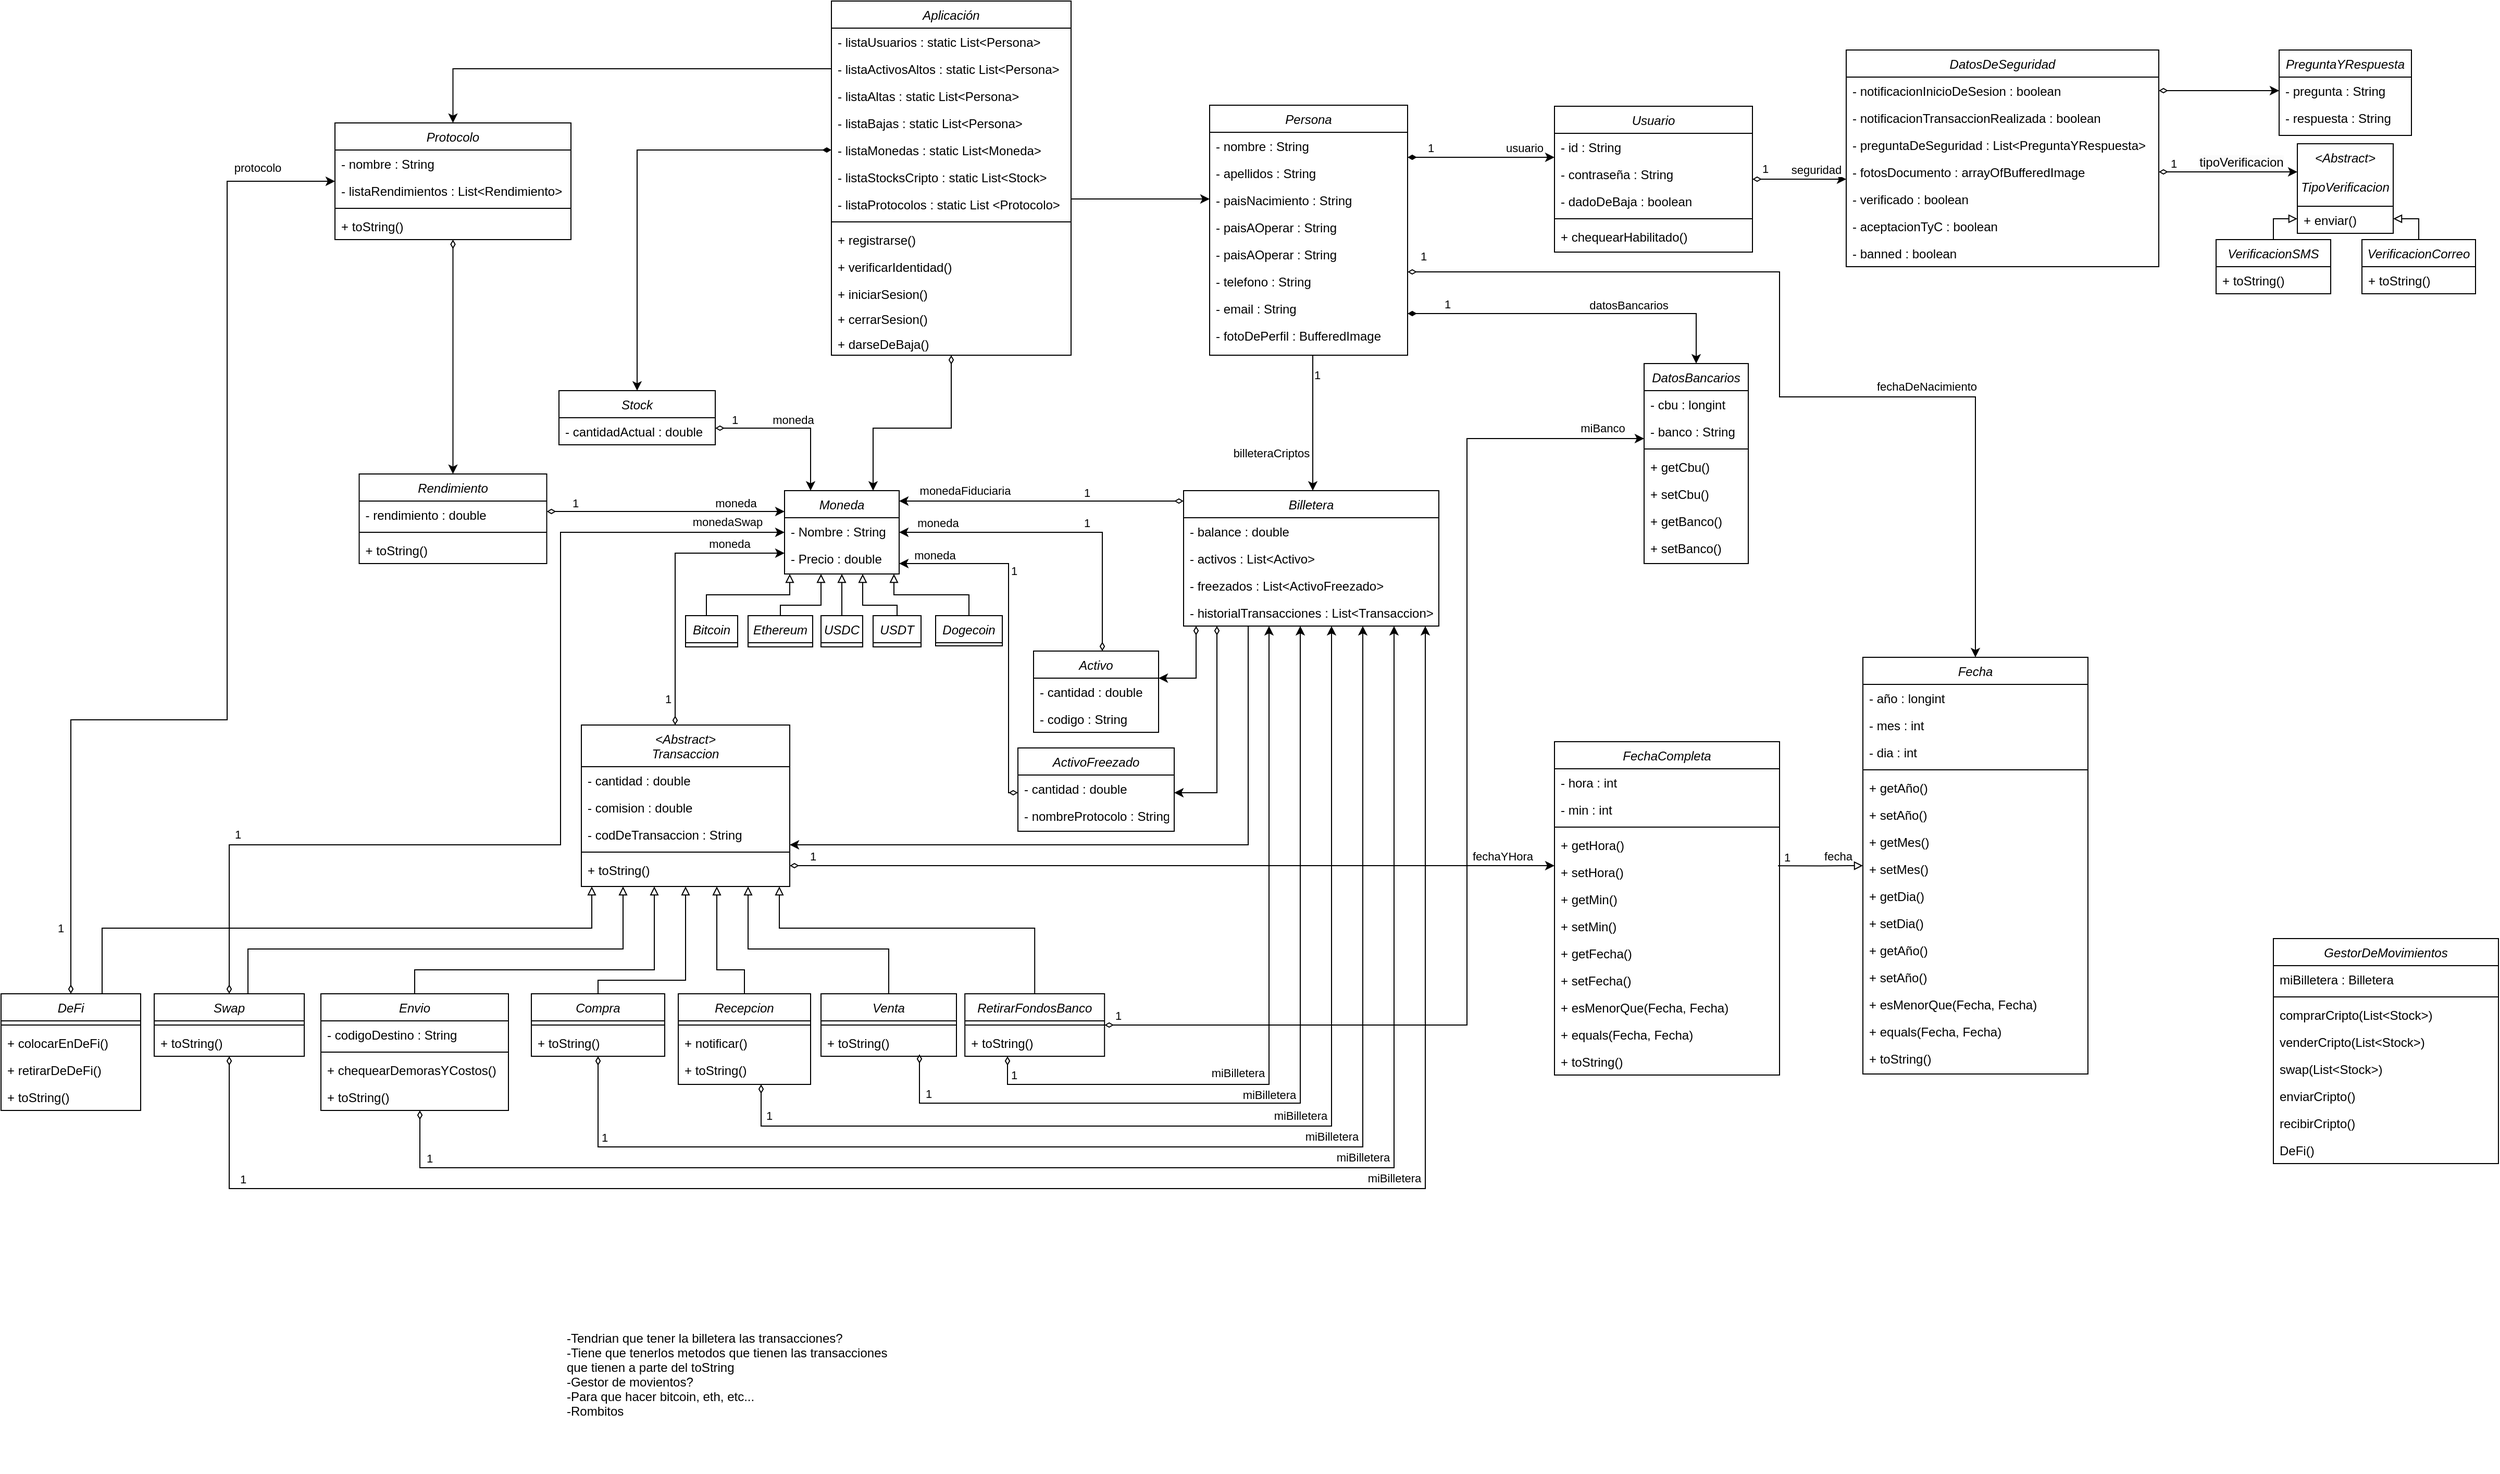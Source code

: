 <mxfile version="24.7.12">
  <diagram name="Página-1" id="7_aAKKSUCXnnZroq8-cb">
    <mxGraphModel dx="966" dy="988" grid="1" gridSize="10" guides="1" tooltips="1" connect="1" arrows="1" fold="1" page="1" pageScale="1" pageWidth="827" pageHeight="1169" math="0" shadow="0">
      <root>
        <mxCell id="0" />
        <mxCell id="1" parent="0" />
        <mxCell id="oOIH-ytNlQx51OnZuf94-1" style="edgeStyle=orthogonalEdgeStyle;rounded=0;orthogonalLoop=1;jettySize=auto;html=1;exitX=1;exitY=0.5;exitDx=0;exitDy=0;startArrow=none;startFill=0;" parent="1" source="oOIH-ytNlQx51OnZuf94-3" target="oOIH-ytNlQx51OnZuf94-25" edge="1">
          <mxGeometry relative="1" as="geometry">
            <Array as="points">
              <mxPoint x="1950" y="370" />
              <mxPoint x="1950" y="370" />
            </Array>
          </mxGeometry>
        </mxCell>
        <mxCell id="oOIH-ytNlQx51OnZuf94-2" style="edgeStyle=orthogonalEdgeStyle;rounded=0;orthogonalLoop=1;jettySize=auto;html=1;exitX=0.5;exitY=1;exitDx=0;exitDy=0;startArrow=diamondThin;startFill=0;" parent="1" source="oOIH-ytNlQx51OnZuf94-3" target="oOIH-ytNlQx51OnZuf94-59" edge="1">
          <mxGeometry relative="1" as="geometry">
            <Array as="points">
              <mxPoint x="1785" y="590" />
              <mxPoint x="1710" y="590" />
            </Array>
          </mxGeometry>
        </mxCell>
        <mxCell id="oOIH-ytNlQx51OnZuf94-3" value="Aplicación" style="swimlane;fontStyle=2;align=center;verticalAlign=top;childLayout=stackLayout;horizontal=1;startSize=26;horizontalStack=0;resizeParent=1;resizeLast=0;collapsible=1;marginBottom=0;rounded=0;shadow=0;strokeWidth=1;fontSize=12;" parent="1" vertex="1">
          <mxGeometry x="1670" y="180" width="230" height="340" as="geometry">
            <mxRectangle x="230" y="140" width="160" height="26" as="alternateBounds" />
          </mxGeometry>
        </mxCell>
        <mxCell id="oOIH-ytNlQx51OnZuf94-4" value="- listaUsuarios : static List&lt;Persona&gt;" style="text;align=left;verticalAlign=top;spacingLeft=4;spacingRight=4;overflow=hidden;rotatable=0;points=[[0,0.5],[1,0.5]];portConstraint=eastwest;rounded=0;shadow=0;html=0;fontSize=12;" parent="oOIH-ytNlQx51OnZuf94-3" vertex="1">
          <mxGeometry y="26" width="230" height="26" as="geometry" />
        </mxCell>
        <mxCell id="oOIH-ytNlQx51OnZuf94-5" value="- listaActivosAltos : static List&lt;Persona&gt;" style="text;align=left;verticalAlign=top;spacingLeft=4;spacingRight=4;overflow=hidden;rotatable=0;points=[[0,0.5],[1,0.5]];portConstraint=eastwest;rounded=0;shadow=0;html=0;fontSize=12;" parent="oOIH-ytNlQx51OnZuf94-3" vertex="1">
          <mxGeometry y="52" width="230" height="26" as="geometry" />
        </mxCell>
        <mxCell id="oOIH-ytNlQx51OnZuf94-6" value="- listaAltas : static List&lt;Persona&gt;" style="text;align=left;verticalAlign=top;spacingLeft=4;spacingRight=4;overflow=hidden;rotatable=0;points=[[0,0.5],[1,0.5]];portConstraint=eastwest;rounded=0;shadow=0;html=0;fontSize=12;" parent="oOIH-ytNlQx51OnZuf94-3" vertex="1">
          <mxGeometry y="78" width="230" height="26" as="geometry" />
        </mxCell>
        <mxCell id="oOIH-ytNlQx51OnZuf94-7" value="- listaBajas : static List&lt;Persona&gt;" style="text;align=left;verticalAlign=top;spacingLeft=4;spacingRight=4;overflow=hidden;rotatable=0;points=[[0,0.5],[1,0.5]];portConstraint=eastwest;rounded=0;shadow=0;html=0;fontSize=12;" parent="oOIH-ytNlQx51OnZuf94-3" vertex="1">
          <mxGeometry y="104" width="230" height="26" as="geometry" />
        </mxCell>
        <mxCell id="oOIH-ytNlQx51OnZuf94-8" value="- listaMonedas : static List&lt;Moneda&gt;" style="text;align=left;verticalAlign=top;spacingLeft=4;spacingRight=4;overflow=hidden;rotatable=0;points=[[0,0.5],[1,0.5]];portConstraint=eastwest;rounded=0;shadow=0;html=0;fontSize=12;" parent="oOIH-ytNlQx51OnZuf94-3" vertex="1">
          <mxGeometry y="130" width="230" height="26" as="geometry" />
        </mxCell>
        <mxCell id="oOIH-ytNlQx51OnZuf94-9" value="- listaStocksCripto : static List&lt;Stock&gt;" style="text;align=left;verticalAlign=top;spacingLeft=4;spacingRight=4;overflow=hidden;rotatable=0;points=[[0,0.5],[1,0.5]];portConstraint=eastwest;rounded=0;shadow=0;html=0;fontSize=12;" parent="oOIH-ytNlQx51OnZuf94-3" vertex="1">
          <mxGeometry y="156" width="230" height="26" as="geometry" />
        </mxCell>
        <mxCell id="oOIH-ytNlQx51OnZuf94-10" value="- listaProtocolos : static List &lt;Protocolo&gt;" style="text;align=left;verticalAlign=top;spacingLeft=4;spacingRight=4;overflow=hidden;rotatable=0;points=[[0,0.5],[1,0.5]];portConstraint=eastwest;" parent="oOIH-ytNlQx51OnZuf94-3" vertex="1">
          <mxGeometry y="182" width="230" height="26" as="geometry" />
        </mxCell>
        <mxCell id="oOIH-ytNlQx51OnZuf94-11" value="" style="line;html=1;strokeWidth=1;align=left;verticalAlign=middle;spacingTop=-1;spacingLeft=3;spacingRight=3;rotatable=0;labelPosition=right;points=[];portConstraint=eastwest;fontSize=12;" parent="oOIH-ytNlQx51OnZuf94-3" vertex="1">
          <mxGeometry y="208" width="230" height="8" as="geometry" />
        </mxCell>
        <mxCell id="oOIH-ytNlQx51OnZuf94-12" value="+ registrarse()   " style="text;align=left;verticalAlign=top;spacingLeft=4;spacingRight=4;overflow=hidden;rotatable=0;points=[[0,0.5],[1,0.5]];portConstraint=eastwest;rounded=0;shadow=0;html=0;fontSize=12;" parent="oOIH-ytNlQx51OnZuf94-3" vertex="1">
          <mxGeometry y="216" width="230" height="26" as="geometry" />
        </mxCell>
        <mxCell id="oOIH-ytNlQx51OnZuf94-13" value="+ verificarIdentidad()" style="text;align=left;verticalAlign=top;spacingLeft=4;spacingRight=4;overflow=hidden;rotatable=0;points=[[0,0.5],[1,0.5]];portConstraint=eastwest;rounded=0;shadow=0;html=0;fontSize=12;" parent="oOIH-ytNlQx51OnZuf94-3" vertex="1">
          <mxGeometry y="242" width="230" height="26" as="geometry" />
        </mxCell>
        <mxCell id="oOIH-ytNlQx51OnZuf94-14" value="+ iniciarSesion()" style="text;align=left;verticalAlign=top;spacingLeft=4;spacingRight=4;overflow=hidden;rotatable=0;points=[[0,0.5],[1,0.5]];portConstraint=eastwest;fontSize=12;" parent="oOIH-ytNlQx51OnZuf94-3" vertex="1">
          <mxGeometry y="268" width="230" height="24" as="geometry" />
        </mxCell>
        <mxCell id="oOIH-ytNlQx51OnZuf94-15" value="+ cerrarSesion()" style="text;align=left;verticalAlign=top;spacingLeft=4;spacingRight=4;overflow=hidden;rotatable=0;points=[[0,0.5],[1,0.5]];portConstraint=eastwest;fontSize=12;" parent="oOIH-ytNlQx51OnZuf94-3" vertex="1">
          <mxGeometry y="292" width="230" height="24" as="geometry" />
        </mxCell>
        <mxCell id="oOIH-ytNlQx51OnZuf94-16" value="+ darseDeBaja()" style="text;align=left;verticalAlign=top;spacingLeft=4;spacingRight=4;overflow=hidden;rotatable=0;points=[[0,0.5],[1,0.5]];portConstraint=eastwest;fontSize=12;" parent="oOIH-ytNlQx51OnZuf94-3" vertex="1">
          <mxGeometry y="316" width="230" height="24" as="geometry" />
        </mxCell>
        <mxCell id="oOIH-ytNlQx51OnZuf94-17" style="edgeStyle=orthogonalEdgeStyle;rounded=0;orthogonalLoop=1;jettySize=auto;html=1;startArrow=diamondThin;startFill=0;" parent="1" source="oOIH-ytNlQx51OnZuf94-20" target="oOIH-ytNlQx51OnZuf94-59" edge="1">
          <mxGeometry relative="1" as="geometry">
            <Array as="points">
              <mxPoint x="1650" y="590" />
            </Array>
          </mxGeometry>
        </mxCell>
        <mxCell id="oOIH-ytNlQx51OnZuf94-18" value="1" style="edgeLabel;html=1;align=center;verticalAlign=middle;resizable=0;points=[];" parent="oOIH-ytNlQx51OnZuf94-17" vertex="1" connectable="0">
          <mxGeometry x="-0.718" y="1" relative="1" as="geometry">
            <mxPoint x="-3" y="-7" as="offset" />
          </mxGeometry>
        </mxCell>
        <mxCell id="oOIH-ytNlQx51OnZuf94-19" value="moneda" style="edgeLabel;html=1;align=center;verticalAlign=middle;resizable=0;points=[];" parent="oOIH-ytNlQx51OnZuf94-17" vertex="1" connectable="0">
          <mxGeometry x="-0.011" y="2" relative="1" as="geometry">
            <mxPoint x="-1" y="-6" as="offset" />
          </mxGeometry>
        </mxCell>
        <mxCell id="oOIH-ytNlQx51OnZuf94-20" value="Stock" style="swimlane;fontStyle=2;align=center;verticalAlign=top;childLayout=stackLayout;horizontal=1;startSize=26;horizontalStack=0;resizeParent=1;resizeLast=0;collapsible=1;marginBottom=0;rounded=0;shadow=0;strokeWidth=1;fontSize=12;" parent="1" vertex="1">
          <mxGeometry x="1408.5" y="554" width="150" height="52" as="geometry">
            <mxRectangle x="230" y="140" width="160" height="26" as="alternateBounds" />
          </mxGeometry>
        </mxCell>
        <mxCell id="oOIH-ytNlQx51OnZuf94-21" value="- cantidadActual : double" style="text;align=left;verticalAlign=top;spacingLeft=4;spacingRight=4;overflow=hidden;rotatable=0;points=[[0,0.5],[1,0.5]];portConstraint=eastwest;rounded=0;shadow=0;html=0;fontSize=12;" parent="oOIH-ytNlQx51OnZuf94-20" vertex="1">
          <mxGeometry y="26" width="150" height="26" as="geometry" />
        </mxCell>
        <mxCell id="oOIH-ytNlQx51OnZuf94-22" style="edgeStyle=orthogonalEdgeStyle;rounded=0;orthogonalLoop=1;jettySize=auto;html=1;" parent="1" edge="1">
          <mxGeometry relative="1" as="geometry">
            <Array as="points">
              <mxPoint x="2132" y="630" />
              <mxPoint x="2132" y="630" />
            </Array>
            <mxPoint x="2132.0" y="520" as="sourcePoint" />
            <mxPoint x="2132.0" y="650" as="targetPoint" />
          </mxGeometry>
        </mxCell>
        <mxCell id="oOIH-ytNlQx51OnZuf94-23" value="1" style="edgeLabel;html=1;align=center;verticalAlign=middle;resizable=0;points=[];" parent="oOIH-ytNlQx51OnZuf94-22" vertex="1" connectable="0">
          <mxGeometry x="-0.793" relative="1" as="geometry">
            <mxPoint x="4" y="5" as="offset" />
          </mxGeometry>
        </mxCell>
        <mxCell id="oOIH-ytNlQx51OnZuf94-24" value="billeteraCriptos" style="edgeLabel;html=1;align=center;verticalAlign=middle;resizable=0;points=[];" parent="oOIH-ytNlQx51OnZuf94-22" vertex="1" connectable="0">
          <mxGeometry x="0.437" relative="1" as="geometry">
            <mxPoint x="-40" as="offset" />
          </mxGeometry>
        </mxCell>
        <mxCell id="oOIH-ytNlQx51OnZuf94-25" value="Persona" style="swimlane;fontStyle=2;align=center;verticalAlign=top;childLayout=stackLayout;horizontal=1;startSize=26;horizontalStack=0;resizeParent=1;resizeLast=0;collapsible=1;marginBottom=0;rounded=0;shadow=0;strokeWidth=1;fontSize=12;" parent="1" vertex="1">
          <mxGeometry x="2033" y="280" width="190" height="240" as="geometry">
            <mxRectangle x="230" y="140" width="160" height="26" as="alternateBounds" />
          </mxGeometry>
        </mxCell>
        <mxCell id="oOIH-ytNlQx51OnZuf94-26" value="- nombre : String" style="text;align=left;verticalAlign=top;spacingLeft=4;spacingRight=4;overflow=hidden;rotatable=0;points=[[0,0.5],[1,0.5]];portConstraint=eastwest;rounded=0;shadow=0;html=0;fontSize=12;" parent="oOIH-ytNlQx51OnZuf94-25" vertex="1">
          <mxGeometry y="26" width="190" height="26" as="geometry" />
        </mxCell>
        <mxCell id="oOIH-ytNlQx51OnZuf94-27" value="- apellidos : String" style="text;align=left;verticalAlign=top;spacingLeft=4;spacingRight=4;overflow=hidden;rotatable=0;points=[[0,0.5],[1,0.5]];portConstraint=eastwest;rounded=0;shadow=0;html=0;fontSize=12;" parent="oOIH-ytNlQx51OnZuf94-25" vertex="1">
          <mxGeometry y="52" width="190" height="26" as="geometry" />
        </mxCell>
        <mxCell id="oOIH-ytNlQx51OnZuf94-28" value="- paisNacimiento : String" style="text;align=left;verticalAlign=top;spacingLeft=4;spacingRight=4;overflow=hidden;rotatable=0;points=[[0,0.5],[1,0.5]];portConstraint=eastwest;rounded=0;shadow=0;html=0;fontSize=12;" parent="oOIH-ytNlQx51OnZuf94-25" vertex="1">
          <mxGeometry y="78" width="190" height="26" as="geometry" />
        </mxCell>
        <mxCell id="oOIH-ytNlQx51OnZuf94-29" value="- paisAOperar : String" style="text;align=left;verticalAlign=top;spacingLeft=4;spacingRight=4;overflow=hidden;rotatable=0;points=[[0,0.5],[1,0.5]];portConstraint=eastwest;rounded=0;shadow=0;html=0;fontSize=12;" parent="oOIH-ytNlQx51OnZuf94-25" vertex="1">
          <mxGeometry y="104" width="190" height="26" as="geometry" />
        </mxCell>
        <mxCell id="oOIH-ytNlQx51OnZuf94-30" value="- paisAOperar : String" style="text;align=left;verticalAlign=top;spacingLeft=4;spacingRight=4;overflow=hidden;rotatable=0;points=[[0,0.5],[1,0.5]];portConstraint=eastwest;rounded=0;shadow=0;html=0;fontSize=12;" parent="oOIH-ytNlQx51OnZuf94-25" vertex="1">
          <mxGeometry y="130" width="190" height="26" as="geometry" />
        </mxCell>
        <mxCell id="oOIH-ytNlQx51OnZuf94-31" value="- telefono : String" style="text;align=left;verticalAlign=top;spacingLeft=4;spacingRight=4;overflow=hidden;rotatable=0;points=[[0,0.5],[1,0.5]];portConstraint=eastwest;rounded=0;shadow=0;html=0;fontSize=12;" parent="oOIH-ytNlQx51OnZuf94-25" vertex="1">
          <mxGeometry y="156" width="190" height="26" as="geometry" />
        </mxCell>
        <mxCell id="oOIH-ytNlQx51OnZuf94-32" value="- email : String" style="text;align=left;verticalAlign=top;spacingLeft=4;spacingRight=4;overflow=hidden;rotatable=0;points=[[0,0.5],[1,0.5]];portConstraint=eastwest;rounded=0;shadow=0;html=0;fontSize=12;" parent="oOIH-ytNlQx51OnZuf94-25" vertex="1">
          <mxGeometry y="182" width="190" height="26" as="geometry" />
        </mxCell>
        <mxCell id="oOIH-ytNlQx51OnZuf94-33" value="- fotoDePerfil : BufferedImage" style="text;align=left;verticalAlign=top;spacingLeft=4;spacingRight=4;overflow=hidden;rotatable=0;points=[[0,0.5],[1,0.5]];portConstraint=eastwest;rounded=0;shadow=0;html=0;fontSize=12;" parent="oOIH-ytNlQx51OnZuf94-25" vertex="1">
          <mxGeometry y="208" width="190" height="26" as="geometry" />
        </mxCell>
        <mxCell id="oOIH-ytNlQx51OnZuf94-34" style="edgeStyle=orthogonalEdgeStyle;rounded=0;orthogonalLoop=1;jettySize=auto;html=1;startArrow=diamondThin;startFill=0;" parent="1" source="oOIH-ytNlQx51OnZuf94-37" target="oOIH-ytNlQx51OnZuf94-90" edge="1">
          <mxGeometry relative="1" as="geometry">
            <Array as="points">
              <mxPoint x="2491" y="361" />
              <mxPoint x="2491" y="361" />
            </Array>
          </mxGeometry>
        </mxCell>
        <mxCell id="oOIH-ytNlQx51OnZuf94-35" value="1" style="edgeLabel;html=1;align=center;verticalAlign=middle;resizable=0;points=[];" parent="oOIH-ytNlQx51OnZuf94-34" vertex="1" connectable="0">
          <mxGeometry x="-0.706" y="1" relative="1" as="geometry">
            <mxPoint x="-1" y="-9" as="offset" />
          </mxGeometry>
        </mxCell>
        <mxCell id="oOIH-ytNlQx51OnZuf94-36" value="seguridad" style="edgeLabel;html=1;align=center;verticalAlign=middle;resizable=0;points=[];" parent="oOIH-ytNlQx51OnZuf94-34" vertex="1" connectable="0">
          <mxGeometry x="0.36" relative="1" as="geometry">
            <mxPoint y="-9" as="offset" />
          </mxGeometry>
        </mxCell>
        <mxCell id="oOIH-ytNlQx51OnZuf94-37" value="Usuario" style="swimlane;fontStyle=2;align=center;verticalAlign=top;childLayout=stackLayout;horizontal=1;startSize=26;horizontalStack=0;resizeParent=1;resizeLast=0;collapsible=1;marginBottom=0;rounded=0;shadow=0;strokeWidth=1;fontSize=12;" parent="1" vertex="1">
          <mxGeometry x="2364" y="281" width="190" height="140" as="geometry">
            <mxRectangle x="550" y="140" width="160" height="26" as="alternateBounds" />
          </mxGeometry>
        </mxCell>
        <mxCell id="oOIH-ytNlQx51OnZuf94-38" value="- id : String" style="text;align=left;verticalAlign=top;spacingLeft=4;spacingRight=4;overflow=hidden;rotatable=0;points=[[0,0.5],[1,0.5]];portConstraint=eastwest;fontSize=12;" parent="oOIH-ytNlQx51OnZuf94-37" vertex="1">
          <mxGeometry y="26" width="190" height="26" as="geometry" />
        </mxCell>
        <mxCell id="oOIH-ytNlQx51OnZuf94-39" value="- contraseña : String" style="text;align=left;verticalAlign=top;spacingLeft=4;spacingRight=4;overflow=hidden;rotatable=0;points=[[0,0.5],[1,0.5]];portConstraint=eastwest;rounded=0;shadow=0;html=0;fontSize=12;" parent="oOIH-ytNlQx51OnZuf94-37" vertex="1">
          <mxGeometry y="52" width="190" height="26" as="geometry" />
        </mxCell>
        <mxCell id="oOIH-ytNlQx51OnZuf94-40" value="- dadoDeBaja : boolean" style="text;align=left;verticalAlign=top;spacingLeft=4;spacingRight=4;overflow=hidden;rotatable=0;points=[[0,0.5],[1,0.5]];portConstraint=eastwest;rounded=0;shadow=0;html=0;fontSize=12;" parent="oOIH-ytNlQx51OnZuf94-37" vertex="1">
          <mxGeometry y="78" width="190" height="26" as="geometry" />
        </mxCell>
        <mxCell id="oOIH-ytNlQx51OnZuf94-41" value="" style="line;html=1;strokeWidth=1;align=left;verticalAlign=middle;spacingTop=-1;spacingLeft=3;spacingRight=3;rotatable=0;labelPosition=right;points=[];portConstraint=eastwest;fontSize=12;" parent="oOIH-ytNlQx51OnZuf94-37" vertex="1">
          <mxGeometry y="104" width="190" height="8" as="geometry" />
        </mxCell>
        <mxCell id="oOIH-ytNlQx51OnZuf94-42" value="+ chequearHabilitado()" style="text;align=left;verticalAlign=top;spacingLeft=4;spacingRight=4;overflow=hidden;rotatable=0;points=[[0,0.5],[1,0.5]];portConstraint=eastwest;fontSize=12;" parent="oOIH-ytNlQx51OnZuf94-37" vertex="1">
          <mxGeometry y="112" width="190" height="26" as="geometry" />
        </mxCell>
        <mxCell id="oOIH-ytNlQx51OnZuf94-43" value="DatosBancarios" style="swimlane;fontStyle=2;align=center;verticalAlign=top;childLayout=stackLayout;horizontal=1;startSize=26;horizontalStack=0;resizeParent=1;resizeLast=0;collapsible=1;marginBottom=0;rounded=0;shadow=0;strokeWidth=1;fontSize=12;" parent="1" vertex="1">
          <mxGeometry x="2450" y="528" width="100" height="192" as="geometry">
            <mxRectangle x="230" y="140" width="160" height="26" as="alternateBounds" />
          </mxGeometry>
        </mxCell>
        <mxCell id="oOIH-ytNlQx51OnZuf94-44" value="- cbu : longint" style="text;align=left;verticalAlign=top;spacingLeft=4;spacingRight=4;overflow=hidden;rotatable=0;points=[[0,0.5],[1,0.5]];portConstraint=eastwest;rounded=0;shadow=0;html=0;fontSize=12;" parent="oOIH-ytNlQx51OnZuf94-43" vertex="1">
          <mxGeometry y="26" width="100" height="26" as="geometry" />
        </mxCell>
        <mxCell id="oOIH-ytNlQx51OnZuf94-45" value="- banco : String" style="text;align=left;verticalAlign=top;spacingLeft=4;spacingRight=4;overflow=hidden;rotatable=0;points=[[0,0.5],[1,0.5]];portConstraint=eastwest;rounded=0;shadow=0;html=0;fontSize=12;" parent="oOIH-ytNlQx51OnZuf94-43" vertex="1">
          <mxGeometry y="52" width="100" height="26" as="geometry" />
        </mxCell>
        <mxCell id="oOIH-ytNlQx51OnZuf94-46" value="" style="line;html=1;strokeWidth=1;align=left;verticalAlign=middle;spacingTop=-1;spacingLeft=3;spacingRight=3;rotatable=0;labelPosition=right;points=[];portConstraint=eastwest;fontSize=12;" parent="oOIH-ytNlQx51OnZuf94-43" vertex="1">
          <mxGeometry y="78" width="100" height="8" as="geometry" />
        </mxCell>
        <mxCell id="oOIH-ytNlQx51OnZuf94-47" value="+ getCbu()" style="text;align=left;verticalAlign=top;spacingLeft=4;spacingRight=4;overflow=hidden;rotatable=0;points=[[0,0.5],[1,0.5]];portConstraint=eastwest;rounded=0;shadow=0;html=0;fontSize=12;" parent="oOIH-ytNlQx51OnZuf94-43" vertex="1">
          <mxGeometry y="86" width="100" height="26" as="geometry" />
        </mxCell>
        <mxCell id="oOIH-ytNlQx51OnZuf94-48" value="+ setCbu()" style="text;align=left;verticalAlign=top;spacingLeft=4;spacingRight=4;overflow=hidden;rotatable=0;points=[[0,0.5],[1,0.5]];portConstraint=eastwest;rounded=0;shadow=0;html=0;fontSize=12;" parent="oOIH-ytNlQx51OnZuf94-43" vertex="1">
          <mxGeometry y="112" width="100" height="26" as="geometry" />
        </mxCell>
        <mxCell id="oOIH-ytNlQx51OnZuf94-49" value="+ getBanco()" style="text;align=left;verticalAlign=top;spacingLeft=4;spacingRight=4;overflow=hidden;rotatable=0;points=[[0,0.5],[1,0.5]];portConstraint=eastwest;rounded=0;shadow=0;html=0;fontSize=12;" parent="oOIH-ytNlQx51OnZuf94-43" vertex="1">
          <mxGeometry y="138" width="100" height="26" as="geometry" />
        </mxCell>
        <mxCell id="oOIH-ytNlQx51OnZuf94-50" value="+ setBanco()" style="text;align=left;verticalAlign=top;spacingLeft=4;spacingRight=4;overflow=hidden;rotatable=0;points=[[0,0.5],[1,0.5]];portConstraint=eastwest;rounded=0;shadow=0;html=0;fontSize=12;" parent="oOIH-ytNlQx51OnZuf94-43" vertex="1">
          <mxGeometry y="164" width="100" height="26" as="geometry" />
        </mxCell>
        <mxCell id="oOIH-ytNlQx51OnZuf94-51" style="edgeStyle=orthogonalEdgeStyle;rounded=0;orthogonalLoop=1;jettySize=auto;html=1;startArrow=diamondThin;startFill=0;" parent="1" source="oOIH-ytNlQx51OnZuf94-54" target="oOIH-ytNlQx51OnZuf94-59" edge="1">
          <mxGeometry relative="1" as="geometry">
            <Array as="points">
              <mxPoint x="1840" y="660" />
              <mxPoint x="1840" y="660" />
            </Array>
          </mxGeometry>
        </mxCell>
        <mxCell id="oOIH-ytNlQx51OnZuf94-52" style="edgeStyle=orthogonalEdgeStyle;rounded=0;orthogonalLoop=1;jettySize=auto;html=1;startArrow=diamondThin;startFill=0;" parent="1" source="oOIH-ytNlQx51OnZuf94-54" target="oOIH-ytNlQx51OnZuf94-65" edge="1">
          <mxGeometry relative="1" as="geometry">
            <Array as="points">
              <mxPoint x="2020" y="830" />
            </Array>
            <mxPoint x="2084" y="780" as="sourcePoint" />
            <mxPoint x="2048" y="830" as="targetPoint" />
          </mxGeometry>
        </mxCell>
        <mxCell id="oOIH-ytNlQx51OnZuf94-53" style="edgeStyle=orthogonalEdgeStyle;rounded=0;orthogonalLoop=1;jettySize=auto;html=1;startArrow=diamondThin;startFill=0;" parent="1" source="oOIH-ytNlQx51OnZuf94-54" target="oOIH-ytNlQx51OnZuf94-71" edge="1">
          <mxGeometry relative="1" as="geometry">
            <Array as="points">
              <mxPoint x="2040" y="940" />
            </Array>
            <mxPoint x="2094" y="780" as="sourcePoint" />
            <mxPoint x="2063" y="940" as="targetPoint" />
          </mxGeometry>
        </mxCell>
        <mxCell id="oOIH-ytNlQx51OnZuf94-54" value="Billetera" style="swimlane;fontStyle=2;align=center;verticalAlign=top;childLayout=stackLayout;horizontal=1;startSize=26;horizontalStack=0;resizeParent=1;resizeLast=0;collapsible=1;marginBottom=0;rounded=0;shadow=0;strokeWidth=1;fontSize=12;" parent="1" vertex="1">
          <mxGeometry x="2008" y="650" width="245" height="130" as="geometry">
            <mxRectangle x="230" y="140" width="160" height="26" as="alternateBounds" />
          </mxGeometry>
        </mxCell>
        <mxCell id="oOIH-ytNlQx51OnZuf94-55" value="- balance : double" style="text;align=left;verticalAlign=top;spacingLeft=4;spacingRight=4;overflow=hidden;rotatable=0;points=[[0,0.5],[1,0.5]];portConstraint=eastwest;rounded=0;shadow=0;html=0;fontSize=12;" parent="oOIH-ytNlQx51OnZuf94-54" vertex="1">
          <mxGeometry y="26" width="245" height="26" as="geometry" />
        </mxCell>
        <mxCell id="oOIH-ytNlQx51OnZuf94-56" value="- activos : List&lt;Activo&gt;" style="text;align=left;verticalAlign=top;spacingLeft=4;spacingRight=4;overflow=hidden;rotatable=0;points=[[0,0.5],[1,0.5]];portConstraint=eastwest;rounded=0;shadow=0;html=0;fontSize=12;" parent="oOIH-ytNlQx51OnZuf94-54" vertex="1">
          <mxGeometry y="52" width="245" height="26" as="geometry" />
        </mxCell>
        <mxCell id="oOIH-ytNlQx51OnZuf94-57" value="- freezados : List&lt;ActivoFreezado&gt;" style="text;align=left;verticalAlign=top;spacingLeft=4;spacingRight=4;overflow=hidden;rotatable=0;points=[[0,0.5],[1,0.5]];portConstraint=eastwest;rounded=0;shadow=0;html=0;fontSize=12;" parent="oOIH-ytNlQx51OnZuf94-54" vertex="1">
          <mxGeometry y="78" width="245" height="26" as="geometry" />
        </mxCell>
        <mxCell id="oOIH-ytNlQx51OnZuf94-58" value="- historialTransacciones : List&lt;Transaccion&gt;" style="text;align=left;verticalAlign=top;spacingLeft=4;spacingRight=4;overflow=hidden;rotatable=0;points=[[0,0.5],[1,0.5]];portConstraint=eastwest;rounded=0;shadow=0;html=0;fontSize=12;" parent="oOIH-ytNlQx51OnZuf94-54" vertex="1">
          <mxGeometry y="104" width="245" height="26" as="geometry" />
        </mxCell>
        <mxCell id="oOIH-ytNlQx51OnZuf94-59" value="Moneda" style="swimlane;fontStyle=2;align=center;verticalAlign=top;childLayout=stackLayout;horizontal=1;startSize=26;horizontalStack=0;resizeParent=1;resizeLast=0;collapsible=1;marginBottom=0;rounded=0;shadow=0;strokeWidth=1;" parent="1" vertex="1">
          <mxGeometry x="1625" y="650" width="110" height="80" as="geometry">
            <mxRectangle x="320" y="12" width="160" height="26" as="alternateBounds" />
          </mxGeometry>
        </mxCell>
        <mxCell id="oOIH-ytNlQx51OnZuf94-60" value="- Nombre : String" style="text;align=left;verticalAlign=top;spacingLeft=4;spacingRight=4;overflow=hidden;rotatable=0;points=[[0,0.5],[1,0.5]];portConstraint=eastwest;" parent="oOIH-ytNlQx51OnZuf94-59" vertex="1">
          <mxGeometry y="26" width="110" height="26" as="geometry" />
        </mxCell>
        <mxCell id="oOIH-ytNlQx51OnZuf94-61" value="- Precio : double" style="text;align=left;verticalAlign=top;spacingLeft=4;spacingRight=4;overflow=hidden;rotatable=0;points=[[0,0.5],[1,0.5]];portConstraint=eastwest;rounded=0;shadow=0;html=0;" parent="oOIH-ytNlQx51OnZuf94-59" vertex="1">
          <mxGeometry y="52" width="110" height="26" as="geometry" />
        </mxCell>
        <mxCell id="oOIH-ytNlQx51OnZuf94-62" style="edgeStyle=orthogonalEdgeStyle;rounded=0;orthogonalLoop=1;jettySize=auto;html=1;startArrow=diamondThin;startFill=0;" parent="1" source="oOIH-ytNlQx51OnZuf94-65" target="oOIH-ytNlQx51OnZuf94-59" edge="1">
          <mxGeometry relative="1" as="geometry">
            <Array as="points">
              <mxPoint x="1930" y="690" />
            </Array>
          </mxGeometry>
        </mxCell>
        <mxCell id="oOIH-ytNlQx51OnZuf94-63" value="1" style="edgeLabel;html=1;align=center;verticalAlign=middle;resizable=0;points=[];" parent="oOIH-ytNlQx51OnZuf94-62" vertex="1" connectable="0">
          <mxGeometry x="-0.833" y="-1" relative="1" as="geometry">
            <mxPoint x="-16" y="-97" as="offset" />
          </mxGeometry>
        </mxCell>
        <mxCell id="oOIH-ytNlQx51OnZuf94-64" value="moneda" style="edgeLabel;html=1;align=center;verticalAlign=middle;resizable=0;points=[];" parent="oOIH-ytNlQx51OnZuf94-62" vertex="1" connectable="0">
          <mxGeometry x="0.556" y="-2" relative="1" as="geometry">
            <mxPoint x="-32" y="-7" as="offset" />
          </mxGeometry>
        </mxCell>
        <mxCell id="oOIH-ytNlQx51OnZuf94-65" value="Activo" style="swimlane;fontStyle=2;align=center;verticalAlign=top;childLayout=stackLayout;horizontal=1;startSize=26;horizontalStack=0;resizeParent=1;resizeLast=0;collapsible=1;marginBottom=0;rounded=0;shadow=0;strokeWidth=1;" parent="1" vertex="1">
          <mxGeometry x="1864" y="804" width="120" height="78" as="geometry">
            <mxRectangle x="320" y="12" width="160" height="26" as="alternateBounds" />
          </mxGeometry>
        </mxCell>
        <mxCell id="oOIH-ytNlQx51OnZuf94-66" value="- cantidad : double" style="text;align=left;verticalAlign=top;spacingLeft=4;spacingRight=4;overflow=hidden;rotatable=0;points=[[0,0.5],[1,0.5]];portConstraint=eastwest;rounded=0;shadow=0;html=0;" parent="oOIH-ytNlQx51OnZuf94-65" vertex="1">
          <mxGeometry y="26" width="120" height="26" as="geometry" />
        </mxCell>
        <mxCell id="oOIH-ytNlQx51OnZuf94-67" value="- codigo : String" style="text;align=left;verticalAlign=top;spacingLeft=4;spacingRight=4;overflow=hidden;rotatable=0;points=[[0,0.5],[1,0.5]];portConstraint=eastwest;rounded=0;shadow=0;html=0;" parent="oOIH-ytNlQx51OnZuf94-65" vertex="1">
          <mxGeometry y="52" width="120" height="26" as="geometry" />
        </mxCell>
        <mxCell id="oOIH-ytNlQx51OnZuf94-68" style="edgeStyle=orthogonalEdgeStyle;rounded=0;orthogonalLoop=1;jettySize=auto;html=1;startArrow=diamondThin;startFill=0;" parent="1" source="oOIH-ytNlQx51OnZuf94-72" target="oOIH-ytNlQx51OnZuf94-59" edge="1">
          <mxGeometry relative="1" as="geometry">
            <Array as="points">
              <mxPoint x="1840" y="940" />
              <mxPoint x="1840" y="720" />
            </Array>
            <mxPoint x="1850" y="930" as="sourcePoint" />
            <mxPoint x="1730" y="720" as="targetPoint" />
          </mxGeometry>
        </mxCell>
        <mxCell id="oOIH-ytNlQx51OnZuf94-69" value="1" style="edgeLabel;html=1;align=center;verticalAlign=middle;resizable=0;points=[];" parent="oOIH-ytNlQx51OnZuf94-68" vertex="1" connectable="0">
          <mxGeometry x="-0.55" y="-1" relative="1" as="geometry">
            <mxPoint x="4" y="-147" as="offset" />
          </mxGeometry>
        </mxCell>
        <mxCell id="oOIH-ytNlQx51OnZuf94-70" value="moneda" style="edgeLabel;html=1;align=center;verticalAlign=middle;resizable=0;points=[];" parent="oOIH-ytNlQx51OnZuf94-68" vertex="1" connectable="0">
          <mxGeometry x="0.703" y="-2" relative="1" as="geometry">
            <mxPoint x="-16" y="-6" as="offset" />
          </mxGeometry>
        </mxCell>
        <mxCell id="oOIH-ytNlQx51OnZuf94-71" value="ActivoFreezado" style="swimlane;fontStyle=2;align=center;verticalAlign=top;childLayout=stackLayout;horizontal=1;startSize=26;horizontalStack=0;resizeParent=1;resizeLast=0;collapsible=1;marginBottom=0;rounded=0;shadow=0;strokeWidth=1;spacing=2;" parent="1" vertex="1">
          <mxGeometry x="1849" y="897" width="150" height="80" as="geometry">
            <mxRectangle x="320" y="12" width="160" height="26" as="alternateBounds" />
          </mxGeometry>
        </mxCell>
        <mxCell id="oOIH-ytNlQx51OnZuf94-72" value="- cantidad : double" style="text;align=left;verticalAlign=top;spacingLeft=4;spacingRight=4;overflow=hidden;rotatable=0;points=[[0,0.5],[1,0.5]];portConstraint=eastwest;rounded=0;shadow=0;html=0;" parent="oOIH-ytNlQx51OnZuf94-71" vertex="1">
          <mxGeometry y="26" width="150" height="26" as="geometry" />
        </mxCell>
        <mxCell id="oOIH-ytNlQx51OnZuf94-73" value="- nombreProtocolo : String" style="text;align=left;verticalAlign=top;spacingLeft=4;spacingRight=4;overflow=hidden;rotatable=0;points=[[0,0.5],[1,0.5]];portConstraint=eastwest;rounded=0;shadow=0;html=0;fontSize=12;" parent="oOIH-ytNlQx51OnZuf94-71" vertex="1">
          <mxGeometry y="52" width="150" height="26" as="geometry" />
        </mxCell>
        <mxCell id="oOIH-ytNlQx51OnZuf94-74" style="edgeStyle=orthogonalEdgeStyle;rounded=0;orthogonalLoop=1;jettySize=auto;html=1;exitX=0.5;exitY=1;exitDx=0;exitDy=0;entryX=0.5;entryY=0;entryDx=0;entryDy=0;startArrow=diamondThin;startFill=0;" parent="1" source="oOIH-ytNlQx51OnZuf94-75" target="oOIH-ytNlQx51OnZuf94-83" edge="1">
          <mxGeometry relative="1" as="geometry" />
        </mxCell>
        <mxCell id="oOIH-ytNlQx51OnZuf94-75" value="Protocolo" style="swimlane;fontStyle=2;align=center;verticalAlign=top;childLayout=stackLayout;horizontal=1;startSize=26;horizontalStack=0;resizeParent=1;resizeLast=0;collapsible=1;marginBottom=0;rounded=0;shadow=0;strokeWidth=1;fontSize=12;" parent="1" vertex="1">
          <mxGeometry x="1193.5" y="297" width="226.5" height="112" as="geometry">
            <mxRectangle x="230" y="140" width="160" height="26" as="alternateBounds" />
          </mxGeometry>
        </mxCell>
        <mxCell id="oOIH-ytNlQx51OnZuf94-76" value="- nombre : String" style="text;align=left;verticalAlign=top;spacingLeft=4;spacingRight=4;overflow=hidden;rotatable=0;points=[[0,0.5],[1,0.5]];portConstraint=eastwest;rounded=0;shadow=0;html=0;fontSize=12;" parent="oOIH-ytNlQx51OnZuf94-75" vertex="1">
          <mxGeometry y="26" width="226.5" height="26" as="geometry" />
        </mxCell>
        <mxCell id="oOIH-ytNlQx51OnZuf94-77" value="- listaRendimientos : List&lt;Rendimiento&gt;" style="text;align=left;verticalAlign=top;spacingLeft=4;spacingRight=4;overflow=hidden;rotatable=0;points=[[0,0.5],[1,0.5]];portConstraint=eastwest;rounded=0;shadow=0;html=0;fontSize=12;" parent="oOIH-ytNlQx51OnZuf94-75" vertex="1">
          <mxGeometry y="52" width="226.5" height="26" as="geometry" />
        </mxCell>
        <mxCell id="oOIH-ytNlQx51OnZuf94-78" value="" style="line;html=1;strokeWidth=1;align=left;verticalAlign=middle;spacingTop=-1;spacingLeft=3;spacingRight=3;rotatable=0;labelPosition=right;points=[];portConstraint=eastwest;fontSize=12;" parent="oOIH-ytNlQx51OnZuf94-75" vertex="1">
          <mxGeometry y="78" width="226.5" height="8" as="geometry" />
        </mxCell>
        <mxCell id="oOIH-ytNlQx51OnZuf94-79" value="+ toString()" style="text;align=left;verticalAlign=top;spacingLeft=4;spacingRight=4;overflow=hidden;rotatable=0;points=[[0,0.5],[1,0.5]];portConstraint=eastwest;rounded=0;shadow=0;html=0;fontSize=12;" parent="oOIH-ytNlQx51OnZuf94-75" vertex="1">
          <mxGeometry y="86" width="226.5" height="24" as="geometry" />
        </mxCell>
        <mxCell id="oOIH-ytNlQx51OnZuf94-80" style="edgeStyle=orthogonalEdgeStyle;rounded=0;orthogonalLoop=1;jettySize=auto;html=1;startArrow=diamondThin;startFill=0;" parent="1" source="oOIH-ytNlQx51OnZuf94-83" target="oOIH-ytNlQx51OnZuf94-59" edge="1">
          <mxGeometry relative="1" as="geometry">
            <Array as="points">
              <mxPoint x="1510" y="670" />
              <mxPoint x="1510" y="670" />
            </Array>
          </mxGeometry>
        </mxCell>
        <mxCell id="oOIH-ytNlQx51OnZuf94-81" value="1" style="edgeLabel;html=1;align=center;verticalAlign=middle;resizable=0;points=[];" parent="oOIH-ytNlQx51OnZuf94-80" vertex="1" connectable="0">
          <mxGeometry x="-0.762" y="1" relative="1" as="geometry">
            <mxPoint y="-7" as="offset" />
          </mxGeometry>
        </mxCell>
        <mxCell id="oOIH-ytNlQx51OnZuf94-82" value="moneda" style="edgeLabel;html=1;align=center;verticalAlign=middle;resizable=0;points=[];" parent="oOIH-ytNlQx51OnZuf94-80" vertex="1" connectable="0">
          <mxGeometry x="0.357" y="1" relative="1" as="geometry">
            <mxPoint x="26" y="-7" as="offset" />
          </mxGeometry>
        </mxCell>
        <mxCell id="oOIH-ytNlQx51OnZuf94-83" value="Rendimiento" style="swimlane;fontStyle=2;align=center;verticalAlign=top;childLayout=stackLayout;horizontal=1;startSize=26;horizontalStack=0;resizeParent=1;resizeLast=0;collapsible=1;marginBottom=0;rounded=0;shadow=0;strokeWidth=1;fontSize=12;" parent="1" vertex="1">
          <mxGeometry x="1216.75" y="634" width="180" height="86" as="geometry">
            <mxRectangle x="230" y="140" width="160" height="26" as="alternateBounds" />
          </mxGeometry>
        </mxCell>
        <mxCell id="oOIH-ytNlQx51OnZuf94-84" value="- rendimiento : double" style="text;align=left;verticalAlign=top;spacingLeft=4;spacingRight=4;overflow=hidden;rotatable=0;points=[[0,0.5],[1,0.5]];portConstraint=eastwest;rounded=0;shadow=0;html=0;fontSize=12;" parent="oOIH-ytNlQx51OnZuf94-83" vertex="1">
          <mxGeometry y="26" width="180" height="26" as="geometry" />
        </mxCell>
        <mxCell id="oOIH-ytNlQx51OnZuf94-85" value="" style="line;html=1;strokeWidth=1;align=left;verticalAlign=middle;spacingTop=-1;spacingLeft=3;spacingRight=3;rotatable=0;labelPosition=right;points=[];portConstraint=eastwest;fontSize=12;" parent="oOIH-ytNlQx51OnZuf94-83" vertex="1">
          <mxGeometry y="52" width="180" height="8" as="geometry" />
        </mxCell>
        <mxCell id="oOIH-ytNlQx51OnZuf94-86" value="+ toString()" style="text;align=left;verticalAlign=top;spacingLeft=4;spacingRight=4;overflow=hidden;rotatable=0;points=[[0,0.5],[1,0.5]];portConstraint=eastwest;rounded=0;shadow=0;html=0;fontSize=12;" parent="oOIH-ytNlQx51OnZuf94-83" vertex="1">
          <mxGeometry y="60" width="180" height="26" as="geometry" />
        </mxCell>
        <mxCell id="oOIH-ytNlQx51OnZuf94-87" style="edgeStyle=orthogonalEdgeStyle;rounded=0;orthogonalLoop=1;jettySize=auto;html=1;startArrow=diamondThin;startFill=0;" parent="1" source="oOIH-ytNlQx51OnZuf94-90" target="oOIH-ytNlQx51OnZuf94-101" edge="1">
          <mxGeometry relative="1" as="geometry">
            <Array as="points">
              <mxPoint x="3024" y="344" />
              <mxPoint x="3024" y="344" />
            </Array>
          </mxGeometry>
        </mxCell>
        <mxCell id="oOIH-ytNlQx51OnZuf94-88" value="1" style="edgeLabel;html=1;align=center;verticalAlign=middle;resizable=0;points=[];" parent="oOIH-ytNlQx51OnZuf94-87" vertex="1" connectable="0">
          <mxGeometry x="-0.652" y="2" relative="1" as="geometry">
            <mxPoint x="-9" y="-6" as="offset" />
          </mxGeometry>
        </mxCell>
        <mxCell id="oOIH-ytNlQx51OnZuf94-89" value="&lt;span style=&quot;font-size: 12px; text-align: left; background-color: rgb(251, 251, 251);&quot;&gt;tipoVerificacion&lt;/span&gt;" style="edgeLabel;html=1;align=center;verticalAlign=middle;resizable=0;points=[];" parent="oOIH-ytNlQx51OnZuf94-87" vertex="1" connectable="0">
          <mxGeometry x="0.383" relative="1" as="geometry">
            <mxPoint x="-13" y="-9" as="offset" />
          </mxGeometry>
        </mxCell>
        <mxCell id="oOIH-ytNlQx51OnZuf94-90" value="DatosDeSeguridad" style="swimlane;fontStyle=2;align=center;verticalAlign=top;childLayout=stackLayout;horizontal=1;startSize=26;horizontalStack=0;resizeParent=1;resizeLast=0;collapsible=1;marginBottom=0;rounded=0;shadow=0;strokeWidth=1;" parent="1" vertex="1">
          <mxGeometry x="2644" y="227" width="300" height="208" as="geometry">
            <mxRectangle x="320" y="12" width="160" height="26" as="alternateBounds" />
          </mxGeometry>
        </mxCell>
        <mxCell id="oOIH-ytNlQx51OnZuf94-91" value="- notificacionInicioDeSesion : boolean" style="text;align=left;verticalAlign=top;spacingLeft=4;spacingRight=4;overflow=hidden;rotatable=0;points=[[0,0.5],[1,0.5]];portConstraint=eastwest;rounded=0;shadow=0;html=0;" parent="oOIH-ytNlQx51OnZuf94-90" vertex="1">
          <mxGeometry y="26" width="300" height="26" as="geometry" />
        </mxCell>
        <mxCell id="oOIH-ytNlQx51OnZuf94-92" value="- notificacionTransaccionRealizada : boolean" style="text;align=left;verticalAlign=top;spacingLeft=4;spacingRight=4;overflow=hidden;rotatable=0;points=[[0,0.5],[1,0.5]];portConstraint=eastwest;rounded=0;shadow=0;html=0;" parent="oOIH-ytNlQx51OnZuf94-90" vertex="1">
          <mxGeometry y="52" width="300" height="26" as="geometry" />
        </mxCell>
        <mxCell id="oOIH-ytNlQx51OnZuf94-93" value="- preguntaDeSeguridad : List&lt;PreguntaYRespuesta&gt;" style="text;align=left;verticalAlign=top;spacingLeft=4;spacingRight=4;overflow=hidden;rotatable=0;points=[[0,0.5],[1,0.5]];portConstraint=eastwest;rounded=0;shadow=0;html=0;" parent="oOIH-ytNlQx51OnZuf94-90" vertex="1">
          <mxGeometry y="78" width="300" height="26" as="geometry" />
        </mxCell>
        <mxCell id="oOIH-ytNlQx51OnZuf94-94" value="- fotosDocumento : arrayOfBufferedImage" style="text;align=left;verticalAlign=top;spacingLeft=4;spacingRight=4;overflow=hidden;rotatable=0;points=[[0,0.5],[1,0.5]];portConstraint=eastwest;rounded=0;shadow=0;html=0;" parent="oOIH-ytNlQx51OnZuf94-90" vertex="1">
          <mxGeometry y="104" width="300" height="26" as="geometry" />
        </mxCell>
        <mxCell id="oOIH-ytNlQx51OnZuf94-95" value="- verificado : boolean" style="text;align=left;verticalAlign=top;spacingLeft=4;spacingRight=4;overflow=hidden;rotatable=0;points=[[0,0.5],[1,0.5]];portConstraint=eastwest;rounded=0;shadow=0;html=0;" parent="oOIH-ytNlQx51OnZuf94-90" vertex="1">
          <mxGeometry y="130" width="300" height="26" as="geometry" />
        </mxCell>
        <mxCell id="oOIH-ytNlQx51OnZuf94-96" value="- aceptacionTyC : boolean" style="text;align=left;verticalAlign=top;spacingLeft=4;spacingRight=4;overflow=hidden;rotatable=0;points=[[0,0.5],[1,0.5]];portConstraint=eastwest;rounded=0;shadow=0;html=0;fontSize=12;" parent="oOIH-ytNlQx51OnZuf94-90" vertex="1">
          <mxGeometry y="156" width="300" height="26" as="geometry" />
        </mxCell>
        <mxCell id="oOIH-ytNlQx51OnZuf94-97" value="- banned : boolean" style="text;align=left;verticalAlign=top;spacingLeft=4;spacingRight=4;overflow=hidden;rotatable=0;points=[[0,0.5],[1,0.5]];portConstraint=eastwest;rounded=0;shadow=0;html=0;" parent="oOIH-ytNlQx51OnZuf94-90" vertex="1">
          <mxGeometry y="182" width="300" height="26" as="geometry" />
        </mxCell>
        <mxCell id="oOIH-ytNlQx51OnZuf94-98" value="PreguntaYRespuesta" style="swimlane;fontStyle=2;align=center;verticalAlign=top;childLayout=stackLayout;horizontal=1;startSize=26;horizontalStack=0;resizeParent=1;resizeLast=0;collapsible=1;marginBottom=0;rounded=0;shadow=0;strokeWidth=1;fontSize=12;" parent="1" vertex="1">
          <mxGeometry x="3059.5" y="227" width="127" height="82" as="geometry">
            <mxRectangle x="230" y="140" width="160" height="26" as="alternateBounds" />
          </mxGeometry>
        </mxCell>
        <mxCell id="oOIH-ytNlQx51OnZuf94-99" value="- pregunta : String" style="text;align=left;verticalAlign=top;spacingLeft=4;spacingRight=4;overflow=hidden;rotatable=0;points=[[0,0.5],[1,0.5]];portConstraint=eastwest;rounded=0;shadow=0;html=0;fontSize=12;" parent="oOIH-ytNlQx51OnZuf94-98" vertex="1">
          <mxGeometry y="26" width="127" height="26" as="geometry" />
        </mxCell>
        <mxCell id="oOIH-ytNlQx51OnZuf94-100" value="- respuesta : String" style="text;align=left;verticalAlign=top;spacingLeft=4;spacingRight=4;overflow=hidden;rotatable=0;points=[[0,0.5],[1,0.5]];portConstraint=eastwest;rounded=0;shadow=0;html=0;fontSize=12;" parent="oOIH-ytNlQx51OnZuf94-98" vertex="1">
          <mxGeometry y="52" width="127" height="26" as="geometry" />
        </mxCell>
        <mxCell id="oOIH-ytNlQx51OnZuf94-101" value="&lt;Abstract&gt;&#xa;&#xa;TipoVerificacion" style="swimlane;fontStyle=2;align=center;verticalAlign=top;childLayout=stackLayout;horizontal=1;startSize=60;horizontalStack=0;resizeParent=1;resizeLast=0;collapsible=1;marginBottom=0;rounded=0;shadow=0;strokeWidth=1;fontSize=12;" parent="1" vertex="1">
          <mxGeometry x="3077" y="317" width="92" height="86" as="geometry">
            <mxRectangle x="230" y="140" width="160" height="26" as="alternateBounds" />
          </mxGeometry>
        </mxCell>
        <mxCell id="oOIH-ytNlQx51OnZuf94-102" value="+ enviar()" style="text;align=left;verticalAlign=top;spacingLeft=4;spacingRight=4;overflow=hidden;rotatable=0;points=[[0,0.5],[1,0.5]];portConstraint=eastwest;rounded=0;shadow=0;html=0;fontSize=12;" parent="oOIH-ytNlQx51OnZuf94-101" vertex="1">
          <mxGeometry y="60" width="92" height="26" as="geometry" />
        </mxCell>
        <mxCell id="oOIH-ytNlQx51OnZuf94-103" style="edgeStyle=orthogonalEdgeStyle;rounded=0;orthogonalLoop=1;jettySize=auto;html=1;endArrow=block;endFill=0;" parent="1" source="oOIH-ytNlQx51OnZuf94-104" target="oOIH-ytNlQx51OnZuf94-101" edge="1">
          <mxGeometry relative="1" as="geometry">
            <Array as="points">
              <mxPoint x="3054" y="389" />
            </Array>
          </mxGeometry>
        </mxCell>
        <mxCell id="oOIH-ytNlQx51OnZuf94-104" value="VerificacionSMS" style="swimlane;fontStyle=2;align=center;verticalAlign=top;childLayout=stackLayout;horizontal=1;startSize=26;horizontalStack=0;resizeParent=1;resizeLast=0;collapsible=1;marginBottom=0;rounded=0;shadow=0;strokeWidth=1;fontSize=12;" parent="1" vertex="1">
          <mxGeometry x="2999" y="409" width="110" height="52" as="geometry">
            <mxRectangle x="230" y="140" width="160" height="26" as="alternateBounds" />
          </mxGeometry>
        </mxCell>
        <mxCell id="oOIH-ytNlQx51OnZuf94-105" value="+ toString()" style="text;align=left;verticalAlign=top;spacingLeft=4;spacingRight=4;overflow=hidden;rotatable=0;points=[[0,0.5],[1,0.5]];portConstraint=eastwest;rounded=0;shadow=0;html=0;fontSize=12;" parent="oOIH-ytNlQx51OnZuf94-104" vertex="1">
          <mxGeometry y="26" width="110" height="26" as="geometry" />
        </mxCell>
        <mxCell id="oOIH-ytNlQx51OnZuf94-106" style="edgeStyle=orthogonalEdgeStyle;rounded=0;orthogonalLoop=1;jettySize=auto;html=1;endArrow=block;endFill=0;" parent="1" source="oOIH-ytNlQx51OnZuf94-107" target="oOIH-ytNlQx51OnZuf94-101" edge="1">
          <mxGeometry relative="1" as="geometry">
            <Array as="points">
              <mxPoint x="3194" y="389" />
            </Array>
          </mxGeometry>
        </mxCell>
        <mxCell id="oOIH-ytNlQx51OnZuf94-107" value="VerificacionCorreo" style="swimlane;fontStyle=2;align=center;verticalAlign=top;childLayout=stackLayout;horizontal=1;startSize=26;horizontalStack=0;resizeParent=1;resizeLast=0;collapsible=1;marginBottom=0;rounded=0;shadow=0;strokeWidth=1;fontSize=12;labelBackgroundColor=default;" parent="1" vertex="1">
          <mxGeometry x="3139" y="409" width="109" height="52" as="geometry">
            <mxRectangle x="230" y="140" width="160" height="26" as="alternateBounds" />
          </mxGeometry>
        </mxCell>
        <mxCell id="oOIH-ytNlQx51OnZuf94-108" value="+ toString()" style="text;align=left;verticalAlign=top;spacingLeft=4;spacingRight=4;overflow=hidden;rotatable=0;points=[[0,0.5],[1,0.5]];portConstraint=eastwest;rounded=0;shadow=0;html=0;fontSize=12;" parent="oOIH-ytNlQx51OnZuf94-107" vertex="1">
          <mxGeometry y="26" width="109" height="26" as="geometry" />
        </mxCell>
        <mxCell id="oOIH-ytNlQx51OnZuf94-109" style="edgeStyle=orthogonalEdgeStyle;rounded=0;orthogonalLoop=1;jettySize=auto;html=1;endArrow=block;endFill=0;" parent="1" source="oOIH-ytNlQx51OnZuf94-112" target="oOIH-ytNlQx51OnZuf94-159" edge="1">
          <mxGeometry relative="1" as="geometry">
            <Array as="points">
              <mxPoint x="1446" y="1120" />
              <mxPoint x="1530" y="1120" />
            </Array>
          </mxGeometry>
        </mxCell>
        <mxCell id="oOIH-ytNlQx51OnZuf94-110" style="edgeStyle=orthogonalEdgeStyle;rounded=0;orthogonalLoop=1;jettySize=auto;html=1;startArrow=diamondThin;startFill=0;" parent="1" target="oOIH-ytNlQx51OnZuf94-54" edge="1">
          <mxGeometry relative="1" as="geometry">
            <Array as="points">
              <mxPoint x="1446" y="1280" />
              <mxPoint x="2180" y="1280" />
            </Array>
            <mxPoint x="1446.015" y="1193" as="sourcePoint" />
            <mxPoint x="2130.015" y="780" as="targetPoint" />
          </mxGeometry>
        </mxCell>
        <mxCell id="oOIH-ytNlQx51OnZuf94-111" value="1" style="edgeLabel;html=1;align=center;verticalAlign=middle;resizable=0;points=[];" parent="oOIH-ytNlQx51OnZuf94-110" vertex="1" connectable="0">
          <mxGeometry x="-0.882" y="3" relative="1" as="geometry">
            <mxPoint x="3" as="offset" />
          </mxGeometry>
        </mxCell>
        <mxCell id="oOIH-ytNlQx51OnZuf94-112" value="Compra" style="swimlane;fontStyle=2;align=center;verticalAlign=top;childLayout=stackLayout;horizontal=1;startSize=26;horizontalStack=0;resizeParent=1;resizeLast=0;collapsible=1;marginBottom=0;rounded=0;shadow=0;strokeWidth=1;fontSize=12;" parent="1" vertex="1">
          <mxGeometry x="1382" y="1133" width="128" height="60" as="geometry">
            <mxRectangle x="230" y="140" width="160" height="26" as="alternateBounds" />
          </mxGeometry>
        </mxCell>
        <mxCell id="oOIH-ytNlQx51OnZuf94-113" value="" style="line;html=1;strokeWidth=1;align=left;verticalAlign=middle;spacingTop=-1;spacingLeft=3;spacingRight=3;rotatable=0;labelPosition=right;points=[];portConstraint=eastwest;fontSize=12;" parent="oOIH-ytNlQx51OnZuf94-112" vertex="1">
          <mxGeometry y="26" width="128" height="8" as="geometry" />
        </mxCell>
        <mxCell id="oOIH-ytNlQx51OnZuf94-114" value="+ toString()" style="text;align=left;verticalAlign=top;spacingLeft=4;spacingRight=4;overflow=hidden;rotatable=0;points=[[0,0.5],[1,0.5]];portConstraint=eastwest;rounded=0;shadow=0;html=0;fontSize=12;" parent="oOIH-ytNlQx51OnZuf94-112" vertex="1">
          <mxGeometry y="34" width="128" height="26" as="geometry" />
        </mxCell>
        <mxCell id="oOIH-ytNlQx51OnZuf94-115" style="edgeStyle=orthogonalEdgeStyle;rounded=0;orthogonalLoop=1;jettySize=auto;html=1;endArrow=block;endFill=0;" parent="1" source="oOIH-ytNlQx51OnZuf94-118" target="oOIH-ytNlQx51OnZuf94-159" edge="1">
          <mxGeometry relative="1" as="geometry">
            <Array as="points">
              <mxPoint x="1725" y="1090" />
              <mxPoint x="1590" y="1090" />
            </Array>
          </mxGeometry>
        </mxCell>
        <mxCell id="oOIH-ytNlQx51OnZuf94-116" style="edgeStyle=orthogonalEdgeStyle;rounded=0;orthogonalLoop=1;jettySize=auto;html=1;startArrow=diamondThin;startFill=0;" parent="1" target="oOIH-ytNlQx51OnZuf94-54" edge="1">
          <mxGeometry relative="1" as="geometry">
            <Array as="points">
              <mxPoint x="1755" y="1238" />
              <mxPoint x="2120" y="1238" />
            </Array>
            <mxPoint x="1754.49" y="1191" as="sourcePoint" />
            <mxPoint x="2080" y="780" as="targetPoint" />
          </mxGeometry>
        </mxCell>
        <mxCell id="oOIH-ytNlQx51OnZuf94-117" value="1" style="edgeLabel;html=1;align=center;verticalAlign=middle;resizable=0;points=[];" parent="oOIH-ytNlQx51OnZuf94-116" vertex="1" connectable="0">
          <mxGeometry x="-0.893" y="2" relative="1" as="geometry">
            <mxPoint x="6" y="-9" as="offset" />
          </mxGeometry>
        </mxCell>
        <mxCell id="oOIH-ytNlQx51OnZuf94-118" value="Venta" style="swimlane;fontStyle=2;align=center;verticalAlign=top;childLayout=stackLayout;horizontal=1;startSize=26;horizontalStack=0;resizeParent=1;resizeLast=0;collapsible=1;marginBottom=0;rounded=0;shadow=0;strokeWidth=1;fontSize=12;" parent="1" vertex="1">
          <mxGeometry x="1660" y="1133" width="130" height="60" as="geometry">
            <mxRectangle x="230" y="140" width="160" height="26" as="alternateBounds" />
          </mxGeometry>
        </mxCell>
        <mxCell id="oOIH-ytNlQx51OnZuf94-119" value="" style="line;html=1;strokeWidth=1;align=left;verticalAlign=middle;spacingTop=-1;spacingLeft=3;spacingRight=3;rotatable=0;labelPosition=right;points=[];portConstraint=eastwest;fontSize=12;" parent="oOIH-ytNlQx51OnZuf94-118" vertex="1">
          <mxGeometry y="26" width="130" height="8" as="geometry" />
        </mxCell>
        <mxCell id="oOIH-ytNlQx51OnZuf94-120" value="+ toString()" style="text;align=left;verticalAlign=top;spacingLeft=4;spacingRight=4;overflow=hidden;rotatable=0;points=[[0,0.5],[1,0.5]];portConstraint=eastwest;rounded=0;shadow=0;html=0;fontSize=12;" parent="oOIH-ytNlQx51OnZuf94-118" vertex="1">
          <mxGeometry y="34" width="130" height="26" as="geometry" />
        </mxCell>
        <mxCell id="oOIH-ytNlQx51OnZuf94-121" style="edgeStyle=orthogonalEdgeStyle;rounded=0;orthogonalLoop=1;jettySize=auto;html=1;startArrow=diamondThin;startFill=0;" parent="1" source="oOIH-ytNlQx51OnZuf94-128" target="oOIH-ytNlQx51OnZuf94-59" edge="1">
          <mxGeometry relative="1" as="geometry">
            <Array as="points">
              <mxPoint x="1092" y="990" />
              <mxPoint x="1410" y="990" />
              <mxPoint x="1410" y="690" />
            </Array>
          </mxGeometry>
        </mxCell>
        <mxCell id="oOIH-ytNlQx51OnZuf94-122" value="1" style="edgeLabel;html=1;align=center;verticalAlign=middle;resizable=0;points=[];" parent="oOIH-ytNlQx51OnZuf94-121" vertex="1" connectable="0">
          <mxGeometry x="-0.784" relative="1" as="geometry">
            <mxPoint x="8" y="-48" as="offset" />
          </mxGeometry>
        </mxCell>
        <mxCell id="oOIH-ytNlQx51OnZuf94-123" value="monedaSwap" style="edgeLabel;html=1;align=center;verticalAlign=middle;resizable=0;points=[];" parent="oOIH-ytNlQx51OnZuf94-121" vertex="1" connectable="0">
          <mxGeometry x="-0.559" y="-2" relative="1" as="geometry">
            <mxPoint x="406" y="-312" as="offset" />
          </mxGeometry>
        </mxCell>
        <mxCell id="oOIH-ytNlQx51OnZuf94-124" style="edgeStyle=orthogonalEdgeStyle;rounded=0;orthogonalLoop=1;jettySize=auto;html=1;endArrow=block;endFill=0;startArrow=none;startFill=0;" parent="1" source="oOIH-ytNlQx51OnZuf94-128" target="oOIH-ytNlQx51OnZuf94-159" edge="1">
          <mxGeometry relative="1" as="geometry">
            <Array as="points">
              <mxPoint x="1110" y="1090" />
              <mxPoint x="1470" y="1090" />
            </Array>
          </mxGeometry>
        </mxCell>
        <mxCell id="oOIH-ytNlQx51OnZuf94-125" style="edgeStyle=orthogonalEdgeStyle;rounded=0;orthogonalLoop=1;jettySize=auto;html=1;startArrow=diamondThin;startFill=0;" parent="1" target="oOIH-ytNlQx51OnZuf94-54" edge="1">
          <mxGeometry relative="1" as="geometry">
            <Array as="points">
              <mxPoint x="1092" y="1320" />
              <mxPoint x="2240" y="1320" />
            </Array>
            <mxPoint x="1092.015" y="1193" as="sourcePoint" />
            <mxPoint x="2180.015" y="780" as="targetPoint" />
          </mxGeometry>
        </mxCell>
        <mxCell id="oOIH-ytNlQx51OnZuf94-126" value="1" style="edgeLabel;html=1;align=center;verticalAlign=middle;resizable=0;points=[];" parent="oOIH-ytNlQx51OnZuf94-125" vertex="1" connectable="0">
          <mxGeometry x="-0.83" y="-1" relative="1" as="geometry">
            <mxPoint x="-15" y="-10" as="offset" />
          </mxGeometry>
        </mxCell>
        <mxCell id="oOIH-ytNlQx51OnZuf94-127" value="miBilletera" style="edgeLabel;html=1;align=center;verticalAlign=middle;resizable=0;points=[];" parent="oOIH-ytNlQx51OnZuf94-125" vertex="1" connectable="0">
          <mxGeometry x="-0.725" y="-2" relative="1" as="geometry">
            <mxPoint x="995" y="-12" as="offset" />
          </mxGeometry>
        </mxCell>
        <mxCell id="oOIH-ytNlQx51OnZuf94-128" value="Swap" style="swimlane;fontStyle=2;align=center;verticalAlign=top;childLayout=stackLayout;horizontal=1;startSize=26;horizontalStack=0;resizeParent=1;resizeLast=0;collapsible=1;marginBottom=0;rounded=0;shadow=0;strokeWidth=1;fontSize=12;" parent="1" vertex="1">
          <mxGeometry x="1020" y="1133" width="144" height="60" as="geometry">
            <mxRectangle x="230" y="140" width="160" height="26" as="alternateBounds" />
          </mxGeometry>
        </mxCell>
        <mxCell id="oOIH-ytNlQx51OnZuf94-129" value="" style="line;html=1;strokeWidth=1;align=left;verticalAlign=middle;spacingTop=-1;spacingLeft=3;spacingRight=3;rotatable=0;labelPosition=right;points=[];portConstraint=eastwest;fontSize=12;" parent="oOIH-ytNlQx51OnZuf94-128" vertex="1">
          <mxGeometry y="26" width="144" height="8" as="geometry" />
        </mxCell>
        <mxCell id="oOIH-ytNlQx51OnZuf94-130" value="+ toString()" style="text;align=left;verticalAlign=top;spacingLeft=4;spacingRight=4;overflow=hidden;rotatable=0;points=[[0,0.5],[1,0.5]];portConstraint=eastwest;rounded=0;shadow=0;html=0;fontSize=12;" parent="oOIH-ytNlQx51OnZuf94-128" vertex="1">
          <mxGeometry y="34" width="144" height="26" as="geometry" />
        </mxCell>
        <mxCell id="oOIH-ytNlQx51OnZuf94-131" style="edgeStyle=orthogonalEdgeStyle;rounded=0;orthogonalLoop=1;jettySize=auto;html=1;endArrow=block;endFill=0;" parent="1" source="oOIH-ytNlQx51OnZuf94-135" target="oOIH-ytNlQx51OnZuf94-159" edge="1">
          <mxGeometry relative="1" as="geometry">
            <Array as="points">
              <mxPoint x="1270" y="1110" />
              <mxPoint x="1500" y="1110" />
            </Array>
          </mxGeometry>
        </mxCell>
        <mxCell id="oOIH-ytNlQx51OnZuf94-132" style="edgeStyle=orthogonalEdgeStyle;rounded=0;orthogonalLoop=1;jettySize=auto;html=1;startArrow=diamondThin;startFill=0;" parent="1" target="oOIH-ytNlQx51OnZuf94-54" edge="1">
          <mxGeometry relative="1" as="geometry">
            <Array as="points">
              <mxPoint x="1275" y="1300" />
              <mxPoint x="2210" y="1300" />
            </Array>
            <mxPoint x="1275.015" y="1245" as="sourcePoint" />
            <mxPoint x="2155.015" y="780" as="targetPoint" />
          </mxGeometry>
        </mxCell>
        <mxCell id="oOIH-ytNlQx51OnZuf94-133" value="1" style="edgeLabel;html=1;align=center;verticalAlign=middle;resizable=0;points=[];" parent="oOIH-ytNlQx51OnZuf94-132" vertex="1" connectable="0">
          <mxGeometry x="-0.92" y="1" relative="1" as="geometry">
            <mxPoint x="3" y="-8" as="offset" />
          </mxGeometry>
        </mxCell>
        <mxCell id="oOIH-ytNlQx51OnZuf94-134" value="miBilletera" style="edgeLabel;html=1;align=center;verticalAlign=middle;resizable=0;points=[];" parent="oOIH-ytNlQx51OnZuf94-132" vertex="1" connectable="0">
          <mxGeometry x="-0.644" y="-2" relative="1" as="geometry">
            <mxPoint x="691" y="-12" as="offset" />
          </mxGeometry>
        </mxCell>
        <mxCell id="oOIH-ytNlQx51OnZuf94-135" value="Envio" style="swimlane;fontStyle=2;align=center;verticalAlign=top;childLayout=stackLayout;horizontal=1;startSize=26;horizontalStack=0;resizeParent=1;resizeLast=0;collapsible=1;marginBottom=0;rounded=0;shadow=0;strokeWidth=1;fontSize=12;" parent="1" vertex="1">
          <mxGeometry x="1180" y="1133" width="180" height="112" as="geometry">
            <mxRectangle x="230" y="140" width="160" height="26" as="alternateBounds" />
          </mxGeometry>
        </mxCell>
        <mxCell id="oOIH-ytNlQx51OnZuf94-136" value="- codigoDestino : String" style="text;align=left;verticalAlign=top;spacingLeft=4;spacingRight=4;overflow=hidden;rotatable=0;points=[[0,0.5],[1,0.5]];portConstraint=eastwest;rounded=0;shadow=0;html=0;fontSize=12;" parent="oOIH-ytNlQx51OnZuf94-135" vertex="1">
          <mxGeometry y="26" width="180" height="26" as="geometry" />
        </mxCell>
        <mxCell id="oOIH-ytNlQx51OnZuf94-137" value="" style="line;html=1;strokeWidth=1;align=left;verticalAlign=middle;spacingTop=-1;spacingLeft=3;spacingRight=3;rotatable=0;labelPosition=right;points=[];portConstraint=eastwest;fontSize=12;" parent="oOIH-ytNlQx51OnZuf94-135" vertex="1">
          <mxGeometry y="52" width="180" height="8" as="geometry" />
        </mxCell>
        <mxCell id="oOIH-ytNlQx51OnZuf94-138" value="+ chequearDemorasYCostos()" style="text;align=left;verticalAlign=top;spacingLeft=4;spacingRight=4;overflow=hidden;rotatable=0;points=[[0,0.5],[1,0.5]];portConstraint=eastwest;rounded=0;shadow=0;html=0;fontSize=12;" parent="oOIH-ytNlQx51OnZuf94-135" vertex="1">
          <mxGeometry y="60" width="180" height="26" as="geometry" />
        </mxCell>
        <mxCell id="oOIH-ytNlQx51OnZuf94-139" value="+ toString()" style="text;align=left;verticalAlign=top;spacingLeft=4;spacingRight=4;overflow=hidden;rotatable=0;points=[[0,0.5],[1,0.5]];portConstraint=eastwest;rounded=0;shadow=0;html=0;fontSize=12;" parent="oOIH-ytNlQx51OnZuf94-135" vertex="1">
          <mxGeometry y="86" width="180" height="26" as="geometry" />
        </mxCell>
        <mxCell id="oOIH-ytNlQx51OnZuf94-140" style="edgeStyle=orthogonalEdgeStyle;rounded=0;orthogonalLoop=1;jettySize=auto;html=1;endArrow=block;endFill=0;" parent="1" source="oOIH-ytNlQx51OnZuf94-143" target="oOIH-ytNlQx51OnZuf94-159" edge="1">
          <mxGeometry relative="1" as="geometry">
            <Array as="points">
              <mxPoint x="1587" y="1110" />
              <mxPoint x="1560" y="1110" />
            </Array>
          </mxGeometry>
        </mxCell>
        <mxCell id="oOIH-ytNlQx51OnZuf94-141" style="edgeStyle=orthogonalEdgeStyle;rounded=0;orthogonalLoop=1;jettySize=auto;html=1;startArrow=diamondThin;startFill=0;" parent="1" target="oOIH-ytNlQx51OnZuf94-54" edge="1">
          <mxGeometry relative="1" as="geometry">
            <Array as="points">
              <mxPoint x="1603" y="1260" />
              <mxPoint x="2150" y="1260" />
            </Array>
            <mxPoint x="1602.508" y="1220" as="sourcePoint" />
            <mxPoint x="2106.015" y="780" as="targetPoint" />
          </mxGeometry>
        </mxCell>
        <mxCell id="oOIH-ytNlQx51OnZuf94-142" value="1" style="edgeLabel;html=1;align=center;verticalAlign=middle;resizable=0;points=[];" parent="oOIH-ytNlQx51OnZuf94-141" vertex="1" connectable="0">
          <mxGeometry x="-0.924" y="1" relative="1" as="geometry">
            <mxPoint x="7" y="-9" as="offset" />
          </mxGeometry>
        </mxCell>
        <mxCell id="oOIH-ytNlQx51OnZuf94-143" value="Recepcion" style="swimlane;fontStyle=2;align=center;verticalAlign=top;childLayout=stackLayout;horizontal=1;startSize=26;horizontalStack=0;resizeParent=1;resizeLast=0;collapsible=1;marginBottom=0;rounded=0;shadow=0;strokeWidth=1;fontSize=12;" parent="1" vertex="1">
          <mxGeometry x="1523" y="1133" width="127" height="87" as="geometry">
            <mxRectangle x="230" y="140" width="160" height="26" as="alternateBounds" />
          </mxGeometry>
        </mxCell>
        <mxCell id="oOIH-ytNlQx51OnZuf94-144" value="" style="line;html=1;strokeWidth=1;align=left;verticalAlign=middle;spacingTop=-1;spacingLeft=3;spacingRight=3;rotatable=0;labelPosition=right;points=[];portConstraint=eastwest;fontSize=12;" parent="oOIH-ytNlQx51OnZuf94-143" vertex="1">
          <mxGeometry y="26" width="127" height="8" as="geometry" />
        </mxCell>
        <mxCell id="oOIH-ytNlQx51OnZuf94-145" value="+ notificar()" style="text;align=left;verticalAlign=top;spacingLeft=4;spacingRight=4;overflow=hidden;rotatable=0;points=[[0,0.5],[1,0.5]];portConstraint=eastwest;rounded=0;shadow=0;html=0;fontSize=12;" parent="oOIH-ytNlQx51OnZuf94-143" vertex="1">
          <mxGeometry y="34" width="127" height="26" as="geometry" />
        </mxCell>
        <mxCell id="oOIH-ytNlQx51OnZuf94-146" value="+ toString()" style="text;align=left;verticalAlign=top;spacingLeft=4;spacingRight=4;overflow=hidden;rotatable=0;points=[[0,0.5],[1,0.5]];portConstraint=eastwest;rounded=0;shadow=0;html=0;fontSize=12;" parent="oOIH-ytNlQx51OnZuf94-143" vertex="1">
          <mxGeometry y="60" width="127" height="26" as="geometry" />
        </mxCell>
        <mxCell id="oOIH-ytNlQx51OnZuf94-147" style="edgeStyle=orthogonalEdgeStyle;rounded=0;orthogonalLoop=1;jettySize=auto;html=1;startArrow=diamondThin;startFill=0;" parent="1" source="oOIH-ytNlQx51OnZuf94-151" target="oOIH-ytNlQx51OnZuf94-75" edge="1">
          <mxGeometry relative="1" as="geometry">
            <Array as="points">
              <mxPoint x="940" y="870" />
              <mxPoint x="1090" y="870" />
              <mxPoint x="1090" y="353" />
            </Array>
          </mxGeometry>
        </mxCell>
        <mxCell id="oOIH-ytNlQx51OnZuf94-148" value="1" style="edgeLabel;html=1;align=center;verticalAlign=middle;resizable=0;points=[];" parent="oOIH-ytNlQx51OnZuf94-147" vertex="1" connectable="0">
          <mxGeometry x="-0.521" y="4" relative="1" as="geometry">
            <mxPoint x="-6" y="184" as="offset" />
          </mxGeometry>
        </mxCell>
        <mxCell id="oOIH-ytNlQx51OnZuf94-149" value="protocolo" style="edgeLabel;html=1;align=center;verticalAlign=middle;resizable=0;points=[];" parent="oOIH-ytNlQx51OnZuf94-147" vertex="1" connectable="0">
          <mxGeometry x="-0.228" relative="1" as="geometry">
            <mxPoint x="43" y="-530" as="offset" />
          </mxGeometry>
        </mxCell>
        <mxCell id="oOIH-ytNlQx51OnZuf94-150" style="edgeStyle=orthogonalEdgeStyle;rounded=0;orthogonalLoop=1;jettySize=auto;html=1;endArrow=block;endFill=0;" parent="1" source="oOIH-ytNlQx51OnZuf94-151" target="oOIH-ytNlQx51OnZuf94-159" edge="1">
          <mxGeometry relative="1" as="geometry">
            <Array as="points">
              <mxPoint x="970" y="1070" />
              <mxPoint x="1440" y="1070" />
            </Array>
          </mxGeometry>
        </mxCell>
        <mxCell id="oOIH-ytNlQx51OnZuf94-151" value="DeFi" style="swimlane;fontStyle=2;align=center;verticalAlign=top;childLayout=stackLayout;horizontal=1;startSize=26;horizontalStack=0;resizeParent=1;resizeLast=0;collapsible=1;marginBottom=0;rounded=0;shadow=0;strokeWidth=1;fontSize=12;" parent="1" vertex="1">
          <mxGeometry x="873" y="1133" width="134" height="112" as="geometry">
            <mxRectangle x="230" y="140" width="160" height="26" as="alternateBounds" />
          </mxGeometry>
        </mxCell>
        <mxCell id="oOIH-ytNlQx51OnZuf94-152" value="" style="line;html=1;strokeWidth=1;align=left;verticalAlign=middle;spacingTop=-1;spacingLeft=3;spacingRight=3;rotatable=0;labelPosition=right;points=[];portConstraint=eastwest;fontSize=12;" parent="oOIH-ytNlQx51OnZuf94-151" vertex="1">
          <mxGeometry y="26" width="134" height="8" as="geometry" />
        </mxCell>
        <mxCell id="oOIH-ytNlQx51OnZuf94-153" value="+ colocarEnDeFi()" style="text;align=left;verticalAlign=top;spacingLeft=4;spacingRight=4;overflow=hidden;rotatable=0;points=[[0,0.5],[1,0.5]];portConstraint=eastwest;rounded=0;shadow=0;html=0;fontSize=12;" parent="oOIH-ytNlQx51OnZuf94-151" vertex="1">
          <mxGeometry y="34" width="134" height="26" as="geometry" />
        </mxCell>
        <mxCell id="oOIH-ytNlQx51OnZuf94-154" value="+ retirarDeDeFi()" style="text;align=left;verticalAlign=top;spacingLeft=4;spacingRight=4;overflow=hidden;rotatable=0;points=[[0,0.5],[1,0.5]];portConstraint=eastwest;rounded=0;shadow=0;html=0;fontSize=12;" parent="oOIH-ytNlQx51OnZuf94-151" vertex="1">
          <mxGeometry y="60" width="134" height="26" as="geometry" />
        </mxCell>
        <mxCell id="oOIH-ytNlQx51OnZuf94-155" value="+ toString()" style="text;align=left;verticalAlign=top;spacingLeft=4;spacingRight=4;overflow=hidden;rotatable=0;points=[[0,0.5],[1,0.5]];portConstraint=eastwest;rounded=0;shadow=0;html=0;fontSize=12;" parent="oOIH-ytNlQx51OnZuf94-151" vertex="1">
          <mxGeometry y="86" width="134" height="26" as="geometry" />
        </mxCell>
        <mxCell id="oOIH-ytNlQx51OnZuf94-156" style="edgeStyle=orthogonalEdgeStyle;rounded=0;orthogonalLoop=1;jettySize=auto;html=1;startArrow=diamondThin;startFill=0;" parent="1" source="oOIH-ytNlQx51OnZuf94-159" target="oOIH-ytNlQx51OnZuf94-59" edge="1">
          <mxGeometry relative="1" as="geometry">
            <Array as="points">
              <mxPoint x="1520" y="710" />
            </Array>
          </mxGeometry>
        </mxCell>
        <mxCell id="oOIH-ytNlQx51OnZuf94-157" value="1" style="edgeLabel;html=1;align=center;verticalAlign=middle;resizable=0;points=[];" parent="oOIH-ytNlQx51OnZuf94-156" vertex="1" connectable="0">
          <mxGeometry x="-0.747" y="2" relative="1" as="geometry">
            <mxPoint x="-5" y="9" as="offset" />
          </mxGeometry>
        </mxCell>
        <mxCell id="oOIH-ytNlQx51OnZuf94-158" value="moneda" style="edgeLabel;html=1;align=center;verticalAlign=middle;resizable=0;points=[];" parent="oOIH-ytNlQx51OnZuf94-156" vertex="1" connectable="0">
          <mxGeometry x="0.484" y="2" relative="1" as="geometry">
            <mxPoint x="16" y="-7" as="offset" />
          </mxGeometry>
        </mxCell>
        <mxCell id="oOIH-ytNlQx51OnZuf94-159" value="&lt;Abstract&gt;&#xa;Transaccion" style="swimlane;fontStyle=2;align=center;verticalAlign=top;childLayout=stackLayout;horizontal=1;startSize=40;horizontalStack=0;resizeParent=1;resizeLast=0;collapsible=1;marginBottom=0;rounded=0;shadow=0;strokeWidth=1;fontSize=12;" parent="1" vertex="1">
          <mxGeometry x="1430" y="875" width="200" height="155" as="geometry">
            <mxRectangle x="230" y="140" width="160" height="26" as="alternateBounds" />
          </mxGeometry>
        </mxCell>
        <mxCell id="oOIH-ytNlQx51OnZuf94-160" value="- cantidad : double" style="text;align=left;verticalAlign=top;spacingLeft=4;spacingRight=4;overflow=hidden;rotatable=0;points=[[0,0.5],[1,0.5]];portConstraint=eastwest;rounded=0;shadow=0;html=0;fontSize=12;" parent="oOIH-ytNlQx51OnZuf94-159" vertex="1">
          <mxGeometry y="40" width="200" height="26" as="geometry" />
        </mxCell>
        <mxCell id="oOIH-ytNlQx51OnZuf94-161" value="- comision : double" style="text;align=left;verticalAlign=top;spacingLeft=4;spacingRight=4;overflow=hidden;rotatable=0;points=[[0,0.5],[1,0.5]];portConstraint=eastwest;rounded=0;shadow=0;html=0;fontSize=12;" parent="oOIH-ytNlQx51OnZuf94-159" vertex="1">
          <mxGeometry y="66" width="200" height="26" as="geometry" />
        </mxCell>
        <mxCell id="oOIH-ytNlQx51OnZuf94-162" value="- codDeTransaccion : String" style="text;align=left;verticalAlign=top;spacingLeft=4;spacingRight=4;overflow=hidden;rotatable=0;points=[[0,0.5],[1,0.5]];portConstraint=eastwest;rounded=0;shadow=0;html=0;fontSize=12;" parent="oOIH-ytNlQx51OnZuf94-159" vertex="1">
          <mxGeometry y="92" width="200" height="26" as="geometry" />
        </mxCell>
        <mxCell id="oOIH-ytNlQx51OnZuf94-163" value="" style="line;html=1;strokeWidth=1;align=left;verticalAlign=middle;spacingTop=-1;spacingLeft=3;spacingRight=3;rotatable=0;labelPosition=right;points=[];portConstraint=eastwest;fontSize=12;" parent="oOIH-ytNlQx51OnZuf94-159" vertex="1">
          <mxGeometry y="118" width="200" height="8" as="geometry" />
        </mxCell>
        <mxCell id="oOIH-ytNlQx51OnZuf94-164" value="+ toString()" style="text;align=left;verticalAlign=top;spacingLeft=4;spacingRight=4;overflow=hidden;rotatable=0;points=[[0,0.5],[1,0.5]];portConstraint=eastwest;rounded=0;shadow=0;html=0;fontSize=12;" parent="oOIH-ytNlQx51OnZuf94-159" vertex="1">
          <mxGeometry y="126" width="200" height="26" as="geometry" />
        </mxCell>
        <mxCell id="oOIH-ytNlQx51OnZuf94-165" style="edgeStyle=orthogonalEdgeStyle;rounded=0;orthogonalLoop=1;jettySize=auto;html=1;endArrow=block;endFill=0;" parent="1" source="oOIH-ytNlQx51OnZuf94-166" target="oOIH-ytNlQx51OnZuf94-59" edge="1">
          <mxGeometry relative="1" as="geometry">
            <Array as="points">
              <mxPoint x="1550" y="750" />
              <mxPoint x="1630" y="750" />
            </Array>
          </mxGeometry>
        </mxCell>
        <mxCell id="oOIH-ytNlQx51OnZuf94-166" value="Bitcoin" style="swimlane;fontStyle=2;align=center;verticalAlign=top;childLayout=stackLayout;horizontal=1;startSize=26;horizontalStack=0;resizeParent=1;resizeLast=0;collapsible=1;marginBottom=0;rounded=0;shadow=0;strokeWidth=1;fontSize=12;" parent="1" vertex="1">
          <mxGeometry x="1530" y="770" width="50" height="30" as="geometry">
            <mxRectangle x="550" y="140" width="160" height="26" as="alternateBounds" />
          </mxGeometry>
        </mxCell>
        <mxCell id="oOIH-ytNlQx51OnZuf94-167" style="edgeStyle=orthogonalEdgeStyle;rounded=0;orthogonalLoop=1;jettySize=auto;html=1;endArrow=block;endFill=0;" parent="1" source="oOIH-ytNlQx51OnZuf94-168" target="oOIH-ytNlQx51OnZuf94-59" edge="1">
          <mxGeometry relative="1" as="geometry">
            <Array as="points">
              <mxPoint x="1621" y="760" />
              <mxPoint x="1660" y="760" />
            </Array>
          </mxGeometry>
        </mxCell>
        <mxCell id="oOIH-ytNlQx51OnZuf94-168" value="Ethereum" style="swimlane;fontStyle=2;align=center;verticalAlign=top;childLayout=stackLayout;horizontal=1;startSize=26;horizontalStack=0;resizeParent=1;resizeLast=0;collapsible=1;marginBottom=0;rounded=0;shadow=0;strokeWidth=1;fontSize=12;" parent="1" vertex="1">
          <mxGeometry x="1590" y="770" width="62" height="30" as="geometry">
            <mxRectangle x="550" y="140" width="160" height="26" as="alternateBounds" />
          </mxGeometry>
        </mxCell>
        <mxCell id="oOIH-ytNlQx51OnZuf94-169" style="edgeStyle=orthogonalEdgeStyle;rounded=0;orthogonalLoop=1;jettySize=auto;html=1;endArrow=block;endFill=0;" parent="1" source="oOIH-ytNlQx51OnZuf94-170" target="oOIH-ytNlQx51OnZuf94-59" edge="1">
          <mxGeometry relative="1" as="geometry" />
        </mxCell>
        <mxCell id="oOIH-ytNlQx51OnZuf94-170" value="USDC" style="swimlane;fontStyle=2;align=center;verticalAlign=top;childLayout=stackLayout;horizontal=1;startSize=26;horizontalStack=0;resizeParent=1;resizeLast=0;collapsible=1;marginBottom=0;rounded=0;shadow=0;strokeWidth=1;fontSize=12;" parent="1" vertex="1">
          <mxGeometry x="1660" y="770" width="40" height="30" as="geometry">
            <mxRectangle x="550" y="140" width="160" height="26" as="alternateBounds" />
          </mxGeometry>
        </mxCell>
        <mxCell id="oOIH-ytNlQx51OnZuf94-171" style="edgeStyle=orthogonalEdgeStyle;rounded=0;orthogonalLoop=1;jettySize=auto;html=1;endArrow=block;endFill=0;" parent="1" source="oOIH-ytNlQx51OnZuf94-172" target="oOIH-ytNlQx51OnZuf94-59" edge="1">
          <mxGeometry relative="1" as="geometry">
            <Array as="points">
              <mxPoint x="1733" y="760" />
              <mxPoint x="1700" y="760" />
            </Array>
          </mxGeometry>
        </mxCell>
        <mxCell id="oOIH-ytNlQx51OnZuf94-172" value="USDT" style="swimlane;fontStyle=2;align=center;verticalAlign=top;childLayout=stackLayout;horizontal=1;startSize=26;horizontalStack=0;resizeParent=1;resizeLast=0;collapsible=1;marginBottom=0;rounded=0;shadow=0;strokeWidth=1;fontSize=12;" parent="1" vertex="1">
          <mxGeometry x="1710" y="770" width="46" height="30" as="geometry">
            <mxRectangle x="550" y="140" width="160" height="26" as="alternateBounds" />
          </mxGeometry>
        </mxCell>
        <mxCell id="oOIH-ytNlQx51OnZuf94-173" style="edgeStyle=orthogonalEdgeStyle;rounded=0;orthogonalLoop=1;jettySize=auto;html=1;endArrow=block;endFill=0;" parent="1" source="oOIH-ytNlQx51OnZuf94-174" target="oOIH-ytNlQx51OnZuf94-59" edge="1">
          <mxGeometry relative="1" as="geometry">
            <Array as="points">
              <mxPoint x="1802" y="750" />
              <mxPoint x="1730" y="750" />
            </Array>
          </mxGeometry>
        </mxCell>
        <mxCell id="oOIH-ytNlQx51OnZuf94-174" value="Dogecoin" style="swimlane;fontStyle=2;align=center;verticalAlign=top;childLayout=stackLayout;horizontal=1;startSize=26;horizontalStack=0;resizeParent=1;resizeLast=0;collapsible=1;marginBottom=0;rounded=0;shadow=0;strokeWidth=1;fontSize=12;" parent="1" vertex="1">
          <mxGeometry x="1770" y="770" width="64" height="29" as="geometry">
            <mxRectangle x="550" y="140" width="160" height="26" as="alternateBounds" />
          </mxGeometry>
        </mxCell>
        <mxCell id="oOIH-ytNlQx51OnZuf94-175" style="edgeStyle=orthogonalEdgeStyle;rounded=0;orthogonalLoop=1;jettySize=auto;html=1;exitX=0;exitY=0.5;exitDx=0;exitDy=0;startArrow=diamondThin;startFill=1;" parent="1" source="oOIH-ytNlQx51OnZuf94-8" target="oOIH-ytNlQx51OnZuf94-20" edge="1">
          <mxGeometry relative="1" as="geometry" />
        </mxCell>
        <mxCell id="oOIH-ytNlQx51OnZuf94-176" style="edgeStyle=orthogonalEdgeStyle;rounded=0;orthogonalLoop=1;jettySize=auto;html=1;startArrow=diamondThin;startFill=1;" parent="1" source="oOIH-ytNlQx51OnZuf94-32" target="oOIH-ytNlQx51OnZuf94-43" edge="1">
          <mxGeometry relative="1" as="geometry">
            <mxPoint x="2224" y="371" as="sourcePoint" />
            <Array as="points">
              <mxPoint x="2500" y="480" />
            </Array>
          </mxGeometry>
        </mxCell>
        <mxCell id="oOIH-ytNlQx51OnZuf94-177" value="1" style="edgeLabel;html=1;align=center;verticalAlign=middle;resizable=0;points=[];" parent="oOIH-ytNlQx51OnZuf94-176" vertex="1" connectable="0">
          <mxGeometry x="-0.767" relative="1" as="geometry">
            <mxPoint y="-9" as="offset" />
          </mxGeometry>
        </mxCell>
        <mxCell id="oOIH-ytNlQx51OnZuf94-178" value="datosBancarios" style="edgeLabel;html=1;align=center;verticalAlign=middle;resizable=0;points=[];" parent="oOIH-ytNlQx51OnZuf94-176" vertex="1" connectable="0">
          <mxGeometry x="0.434" relative="1" as="geometry">
            <mxPoint x="-21" y="-8" as="offset" />
          </mxGeometry>
        </mxCell>
        <mxCell id="oOIH-ytNlQx51OnZuf94-179" style="edgeStyle=orthogonalEdgeStyle;rounded=0;orthogonalLoop=1;jettySize=auto;html=1;startArrow=diamondThin;startFill=0;exitX=1;exitY=0.5;exitDx=0;exitDy=0;" parent="1" target="oOIH-ytNlQx51OnZuf94-98" edge="1">
          <mxGeometry relative="1" as="geometry">
            <mxPoint x="2944" y="266" as="sourcePoint" />
            <Array as="points">
              <mxPoint x="2984" y="266" />
              <mxPoint x="2984" y="266" />
            </Array>
          </mxGeometry>
        </mxCell>
        <mxCell id="oOIH-ytNlQx51OnZuf94-180" style="edgeStyle=orthogonalEdgeStyle;rounded=0;orthogonalLoop=1;jettySize=auto;html=1;exitX=0;exitY=0.5;exitDx=0;exitDy=0;startArrow=none;startFill=0;" parent="1" source="oOIH-ytNlQx51OnZuf94-5" target="oOIH-ytNlQx51OnZuf94-75" edge="1">
          <mxGeometry relative="1" as="geometry" />
        </mxCell>
        <mxCell id="oOIH-ytNlQx51OnZuf94-181" style="edgeStyle=orthogonalEdgeStyle;rounded=0;orthogonalLoop=1;jettySize=auto;html=1;startArrow=diamondThin;startFill=1;" parent="1" source="oOIH-ytNlQx51OnZuf94-25" target="oOIH-ytNlQx51OnZuf94-38" edge="1">
          <mxGeometry relative="1" as="geometry">
            <mxPoint x="2204" y="520" as="sourcePoint" />
            <Array as="points">
              <mxPoint x="2330" y="330" />
              <mxPoint x="2330" y="330" />
            </Array>
          </mxGeometry>
        </mxCell>
        <mxCell id="oOIH-ytNlQx51OnZuf94-182" value="1" style="edgeLabel;html=1;align=center;verticalAlign=middle;resizable=0;points=[];" parent="oOIH-ytNlQx51OnZuf94-181" vertex="1" connectable="0">
          <mxGeometry x="-0.759" relative="1" as="geometry">
            <mxPoint x="5" y="-9" as="offset" />
          </mxGeometry>
        </mxCell>
        <mxCell id="oOIH-ytNlQx51OnZuf94-183" value="usuario" style="edgeLabel;html=1;align=center;verticalAlign=middle;resizable=0;points=[];" parent="oOIH-ytNlQx51OnZuf94-181" vertex="1" connectable="0">
          <mxGeometry x="0.579" relative="1" as="geometry">
            <mxPoint y="-9" as="offset" />
          </mxGeometry>
        </mxCell>
        <mxCell id="oOIH-ytNlQx51OnZuf94-184" value="Fecha" style="swimlane;fontStyle=2;align=center;verticalAlign=top;childLayout=stackLayout;horizontal=1;startSize=26;horizontalStack=0;resizeParent=1;resizeLast=0;collapsible=1;marginBottom=0;rounded=0;shadow=0;strokeWidth=1;fontSize=12;" parent="1" vertex="1">
          <mxGeometry x="2660" y="810" width="216" height="400" as="geometry">
            <mxRectangle x="230" y="140" width="160" height="26" as="alternateBounds" />
          </mxGeometry>
        </mxCell>
        <mxCell id="oOIH-ytNlQx51OnZuf94-185" value="- año : longint" style="text;align=left;verticalAlign=top;spacingLeft=4;spacingRight=4;overflow=hidden;rotatable=0;points=[[0,0.5],[1,0.5]];portConstraint=eastwest;rounded=0;shadow=0;html=0;fontSize=12;" parent="oOIH-ytNlQx51OnZuf94-184" vertex="1">
          <mxGeometry y="26" width="216" height="26" as="geometry" />
        </mxCell>
        <mxCell id="oOIH-ytNlQx51OnZuf94-186" value="- mes : int" style="text;align=left;verticalAlign=top;spacingLeft=4;spacingRight=4;overflow=hidden;rotatable=0;points=[[0,0.5],[1,0.5]];portConstraint=eastwest;rounded=0;shadow=0;html=0;fontSize=12;" parent="oOIH-ytNlQx51OnZuf94-184" vertex="1">
          <mxGeometry y="52" width="216" height="26" as="geometry" />
        </mxCell>
        <mxCell id="oOIH-ytNlQx51OnZuf94-187" value="- dia : int" style="text;align=left;verticalAlign=top;spacingLeft=4;spacingRight=4;overflow=hidden;rotatable=0;points=[[0,0.5],[1,0.5]];portConstraint=eastwest;rounded=0;shadow=0;html=0;fontSize=12;" parent="oOIH-ytNlQx51OnZuf94-184" vertex="1">
          <mxGeometry y="78" width="216" height="26" as="geometry" />
        </mxCell>
        <mxCell id="oOIH-ytNlQx51OnZuf94-188" value="" style="line;html=1;strokeWidth=1;align=left;verticalAlign=middle;spacingTop=-1;spacingLeft=3;spacingRight=3;rotatable=0;labelPosition=right;points=[];portConstraint=eastwest;fontSize=12;" parent="oOIH-ytNlQx51OnZuf94-184" vertex="1">
          <mxGeometry y="104" width="216" height="8" as="geometry" />
        </mxCell>
        <mxCell id="oOIH-ytNlQx51OnZuf94-189" value="+ getAño()" style="text;align=left;verticalAlign=top;spacingLeft=4;spacingRight=4;overflow=hidden;rotatable=0;points=[[0,0.5],[1,0.5]];portConstraint=eastwest;rounded=0;shadow=0;html=0;fontSize=12;" parent="oOIH-ytNlQx51OnZuf94-184" vertex="1">
          <mxGeometry y="112" width="216" height="26" as="geometry" />
        </mxCell>
        <mxCell id="oOIH-ytNlQx51OnZuf94-190" value="+ setAño()" style="text;align=left;verticalAlign=top;spacingLeft=4;spacingRight=4;overflow=hidden;rotatable=0;points=[[0,0.5],[1,0.5]];portConstraint=eastwest;rounded=0;shadow=0;html=0;fontSize=12;" parent="oOIH-ytNlQx51OnZuf94-184" vertex="1">
          <mxGeometry y="138" width="216" height="26" as="geometry" />
        </mxCell>
        <mxCell id="oOIH-ytNlQx51OnZuf94-191" value="+ getMes()" style="text;align=left;verticalAlign=top;spacingLeft=4;spacingRight=4;overflow=hidden;rotatable=0;points=[[0,0.5],[1,0.5]];portConstraint=eastwest;rounded=0;shadow=0;html=0;fontSize=12;" parent="oOIH-ytNlQx51OnZuf94-184" vertex="1">
          <mxGeometry y="164" width="216" height="26" as="geometry" />
        </mxCell>
        <mxCell id="oOIH-ytNlQx51OnZuf94-192" value="+ setMes()" style="text;align=left;verticalAlign=top;spacingLeft=4;spacingRight=4;overflow=hidden;rotatable=0;points=[[0,0.5],[1,0.5]];portConstraint=eastwest;rounded=0;shadow=0;html=0;fontSize=12;" parent="oOIH-ytNlQx51OnZuf94-184" vertex="1">
          <mxGeometry y="190" width="216" height="26" as="geometry" />
        </mxCell>
        <mxCell id="oOIH-ytNlQx51OnZuf94-193" value="+ getDia()" style="text;align=left;verticalAlign=top;spacingLeft=4;spacingRight=4;overflow=hidden;rotatable=0;points=[[0,0.5],[1,0.5]];portConstraint=eastwest;rounded=0;shadow=0;html=0;fontSize=12;" parent="oOIH-ytNlQx51OnZuf94-184" vertex="1">
          <mxGeometry y="216" width="216" height="26" as="geometry" />
        </mxCell>
        <mxCell id="oOIH-ytNlQx51OnZuf94-194" value="+ setDia()" style="text;align=left;verticalAlign=top;spacingLeft=4;spacingRight=4;overflow=hidden;rotatable=0;points=[[0,0.5],[1,0.5]];portConstraint=eastwest;rounded=0;shadow=0;html=0;fontSize=12;" parent="oOIH-ytNlQx51OnZuf94-184" vertex="1">
          <mxGeometry y="242" width="216" height="26" as="geometry" />
        </mxCell>
        <mxCell id="oOIH-ytNlQx51OnZuf94-195" value="+ getAño()" style="text;align=left;verticalAlign=top;spacingLeft=4;spacingRight=4;overflow=hidden;rotatable=0;points=[[0,0.5],[1,0.5]];portConstraint=eastwest;rounded=0;shadow=0;html=0;fontSize=12;" parent="oOIH-ytNlQx51OnZuf94-184" vertex="1">
          <mxGeometry y="268" width="216" height="26" as="geometry" />
        </mxCell>
        <mxCell id="oOIH-ytNlQx51OnZuf94-196" value="+ setAño()" style="text;align=left;verticalAlign=top;spacingLeft=4;spacingRight=4;overflow=hidden;rotatable=0;points=[[0,0.5],[1,0.5]];portConstraint=eastwest;rounded=0;shadow=0;html=0;fontSize=12;" parent="oOIH-ytNlQx51OnZuf94-184" vertex="1">
          <mxGeometry y="294" width="216" height="26" as="geometry" />
        </mxCell>
        <mxCell id="oOIH-ytNlQx51OnZuf94-197" value="+ esMenorQue(Fecha, Fecha)" style="text;align=left;verticalAlign=top;spacingLeft=4;spacingRight=4;overflow=hidden;rotatable=0;points=[[0,0.5],[1,0.5]];portConstraint=eastwest;rounded=0;shadow=0;html=0;fontSize=12;" parent="oOIH-ytNlQx51OnZuf94-184" vertex="1">
          <mxGeometry y="320" width="216" height="26" as="geometry" />
        </mxCell>
        <mxCell id="oOIH-ytNlQx51OnZuf94-198" value="+ equals(Fecha, Fecha)" style="text;align=left;verticalAlign=top;spacingLeft=4;spacingRight=4;overflow=hidden;rotatable=0;points=[[0,0.5],[1,0.5]];portConstraint=eastwest;rounded=0;shadow=0;html=0;fontSize=12;" parent="oOIH-ytNlQx51OnZuf94-184" vertex="1">
          <mxGeometry y="346" width="216" height="26" as="geometry" />
        </mxCell>
        <mxCell id="oOIH-ytNlQx51OnZuf94-199" value="+ toString()" style="text;align=left;verticalAlign=top;spacingLeft=4;spacingRight=4;overflow=hidden;rotatable=0;points=[[0,0.5],[1,0.5]];portConstraint=eastwest;rounded=0;shadow=0;html=0;fontSize=12;" parent="oOIH-ytNlQx51OnZuf94-184" vertex="1">
          <mxGeometry y="372" width="216" height="26" as="geometry" />
        </mxCell>
        <mxCell id="oOIH-ytNlQx51OnZuf94-200" value="FechaCompleta" style="swimlane;fontStyle=2;align=center;verticalAlign=top;childLayout=stackLayout;horizontal=1;startSize=26;horizontalStack=0;resizeParent=1;resizeLast=0;collapsible=1;marginBottom=0;rounded=0;shadow=0;strokeWidth=1;fontSize=12;" parent="1" vertex="1">
          <mxGeometry x="2364" y="891" width="216" height="320" as="geometry">
            <mxRectangle x="2100" y="870" width="160" height="26" as="alternateBounds" />
          </mxGeometry>
        </mxCell>
        <mxCell id="oOIH-ytNlQx51OnZuf94-201" value="- hora : int" style="text;align=left;verticalAlign=top;spacingLeft=4;spacingRight=4;overflow=hidden;rotatable=0;points=[[0,0.5],[1,0.5]];portConstraint=eastwest;rounded=0;shadow=0;html=0;fontSize=12;" parent="oOIH-ytNlQx51OnZuf94-200" vertex="1">
          <mxGeometry y="26" width="216" height="26" as="geometry" />
        </mxCell>
        <mxCell id="oOIH-ytNlQx51OnZuf94-202" value="- min : int" style="text;align=left;verticalAlign=top;spacingLeft=4;spacingRight=4;overflow=hidden;rotatable=0;points=[[0,0.5],[1,0.5]];portConstraint=eastwest;rounded=0;shadow=0;html=0;fontSize=12;" parent="oOIH-ytNlQx51OnZuf94-200" vertex="1">
          <mxGeometry y="52" width="216" height="26" as="geometry" />
        </mxCell>
        <mxCell id="oOIH-ytNlQx51OnZuf94-203" value="" style="line;html=1;strokeWidth=1;align=left;verticalAlign=middle;spacingTop=-1;spacingLeft=3;spacingRight=3;rotatable=0;labelPosition=right;points=[];portConstraint=eastwest;fontSize=12;" parent="oOIH-ytNlQx51OnZuf94-200" vertex="1">
          <mxGeometry y="78" width="216" height="8" as="geometry" />
        </mxCell>
        <mxCell id="oOIH-ytNlQx51OnZuf94-204" value="+ getHora()" style="text;align=left;verticalAlign=top;spacingLeft=4;spacingRight=4;overflow=hidden;rotatable=0;points=[[0,0.5],[1,0.5]];portConstraint=eastwest;rounded=0;shadow=0;html=0;fontSize=12;" parent="oOIH-ytNlQx51OnZuf94-200" vertex="1">
          <mxGeometry y="86" width="216" height="26" as="geometry" />
        </mxCell>
        <mxCell id="oOIH-ytNlQx51OnZuf94-205" value="+ setHora()" style="text;align=left;verticalAlign=top;spacingLeft=4;spacingRight=4;overflow=hidden;rotatable=0;points=[[0,0.5],[1,0.5]];portConstraint=eastwest;rounded=0;shadow=0;html=0;fontSize=12;" parent="oOIH-ytNlQx51OnZuf94-200" vertex="1">
          <mxGeometry y="112" width="216" height="26" as="geometry" />
        </mxCell>
        <mxCell id="oOIH-ytNlQx51OnZuf94-206" value="+ getMin()" style="text;align=left;verticalAlign=top;spacingLeft=4;spacingRight=4;overflow=hidden;rotatable=0;points=[[0,0.5],[1,0.5]];portConstraint=eastwest;rounded=0;shadow=0;html=0;fontSize=12;" parent="oOIH-ytNlQx51OnZuf94-200" vertex="1">
          <mxGeometry y="138" width="216" height="26" as="geometry" />
        </mxCell>
        <mxCell id="oOIH-ytNlQx51OnZuf94-207" value="+ setMin()" style="text;align=left;verticalAlign=top;spacingLeft=4;spacingRight=4;overflow=hidden;rotatable=0;points=[[0,0.5],[1,0.5]];portConstraint=eastwest;rounded=0;shadow=0;html=0;fontSize=12;" parent="oOIH-ytNlQx51OnZuf94-200" vertex="1">
          <mxGeometry y="164" width="216" height="26" as="geometry" />
        </mxCell>
        <mxCell id="oOIH-ytNlQx51OnZuf94-208" value="+ getFecha()" style="text;align=left;verticalAlign=top;spacingLeft=4;spacingRight=4;overflow=hidden;rotatable=0;points=[[0,0.5],[1,0.5]];portConstraint=eastwest;rounded=0;shadow=0;html=0;fontSize=12;" parent="oOIH-ytNlQx51OnZuf94-200" vertex="1">
          <mxGeometry y="190" width="216" height="26" as="geometry" />
        </mxCell>
        <mxCell id="oOIH-ytNlQx51OnZuf94-209" value="+ setFecha()" style="text;align=left;verticalAlign=top;spacingLeft=4;spacingRight=4;overflow=hidden;rotatable=0;points=[[0,0.5],[1,0.5]];portConstraint=eastwest;rounded=0;shadow=0;html=0;fontSize=12;" parent="oOIH-ytNlQx51OnZuf94-200" vertex="1">
          <mxGeometry y="216" width="216" height="26" as="geometry" />
        </mxCell>
        <mxCell id="oOIH-ytNlQx51OnZuf94-210" value="+ esMenorQue(Fecha, Fecha)" style="text;align=left;verticalAlign=top;spacingLeft=4;spacingRight=4;overflow=hidden;rotatable=0;points=[[0,0.5],[1,0.5]];portConstraint=eastwest;rounded=0;shadow=0;html=0;fontSize=12;" parent="oOIH-ytNlQx51OnZuf94-200" vertex="1">
          <mxGeometry y="242" width="216" height="26" as="geometry" />
        </mxCell>
        <mxCell id="oOIH-ytNlQx51OnZuf94-211" value="+ equals(Fecha, Fecha)" style="text;align=left;verticalAlign=top;spacingLeft=4;spacingRight=4;overflow=hidden;rotatable=0;points=[[0,0.5],[1,0.5]];portConstraint=eastwest;rounded=0;shadow=0;html=0;fontSize=12;" parent="oOIH-ytNlQx51OnZuf94-200" vertex="1">
          <mxGeometry y="268" width="216" height="26" as="geometry" />
        </mxCell>
        <mxCell id="oOIH-ytNlQx51OnZuf94-212" value="+ toString()" style="text;align=left;verticalAlign=top;spacingLeft=4;spacingRight=4;overflow=hidden;rotatable=0;points=[[0,0.5],[1,0.5]];portConstraint=eastwest;rounded=0;shadow=0;html=0;fontSize=12;" parent="oOIH-ytNlQx51OnZuf94-200" vertex="1">
          <mxGeometry y="294" width="216" height="26" as="geometry" />
        </mxCell>
        <mxCell id="oOIH-ytNlQx51OnZuf94-213" style="edgeStyle=orthogonalEdgeStyle;rounded=0;orthogonalLoop=1;jettySize=auto;html=1;endArrow=block;endFill=0;exitX=0.993;exitY=0.276;exitDx=0;exitDy=0;exitPerimeter=0;" parent="1" source="oOIH-ytNlQx51OnZuf94-205" target="oOIH-ytNlQx51OnZuf94-184" edge="1">
          <mxGeometry relative="1" as="geometry">
            <Array as="points" />
          </mxGeometry>
        </mxCell>
        <mxCell id="oOIH-ytNlQx51OnZuf94-214" value="1" style="edgeLabel;html=1;align=center;verticalAlign=middle;resizable=0;points=[];" parent="oOIH-ytNlQx51OnZuf94-213" vertex="1" connectable="0">
          <mxGeometry x="-0.782" y="3" relative="1" as="geometry">
            <mxPoint x="-1" y="-5" as="offset" />
          </mxGeometry>
        </mxCell>
        <mxCell id="oOIH-ytNlQx51OnZuf94-215" value="fecha" style="edgeLabel;html=1;align=center;verticalAlign=middle;resizable=0;points=[];" parent="oOIH-ytNlQx51OnZuf94-213" vertex="1" connectable="0">
          <mxGeometry x="0.493" y="-1" relative="1" as="geometry">
            <mxPoint x="-4" y="-10" as="offset" />
          </mxGeometry>
        </mxCell>
        <mxCell id="oOIH-ytNlQx51OnZuf94-216" value="-Tendrian que tener la billetera las transacciones?&#xa;-Tiene que tenerlos metodos que tienen las transacciones&#xa;que tienen a parte del toString&#xa;-Gestor de movientos?&#xa;-Para que hacer bitcoin, eth, etc...&#xa;-Rombitos&#xa;&#xa;" style="text;align=left;verticalAlign=top;spacingLeft=4;spacingRight=4;overflow=hidden;rotatable=0;points=[[0,0.5],[1,0.5]];portConstraint=eastwest;rounded=0;shadow=0;html=0;fontSize=12;" parent="1" vertex="1">
          <mxGeometry x="1410" y="1450" width="320" height="140" as="geometry" />
        </mxCell>
        <mxCell id="oOIH-ytNlQx51OnZuf94-217" value="GestorDeMovimientos" style="swimlane;fontStyle=2;align=center;verticalAlign=top;childLayout=stackLayout;horizontal=1;startSize=26;horizontalStack=0;resizeParent=1;resizeLast=0;collapsible=1;marginBottom=0;rounded=0;shadow=0;strokeWidth=1;fontSize=12;" parent="1" vertex="1">
          <mxGeometry x="3054" y="1080" width="216" height="216" as="geometry">
            <mxRectangle x="550" y="140" width="160" height="26" as="alternateBounds" />
          </mxGeometry>
        </mxCell>
        <mxCell id="oOIH-ytNlQx51OnZuf94-218" value="miBilletera : Billetera" style="text;align=left;verticalAlign=top;spacingLeft=4;spacingRight=4;overflow=hidden;rotatable=0;points=[[0,0.5],[1,0.5]];portConstraint=eastwest;fontSize=12;" parent="oOIH-ytNlQx51OnZuf94-217" vertex="1">
          <mxGeometry y="26" width="216" height="26" as="geometry" />
        </mxCell>
        <mxCell id="oOIH-ytNlQx51OnZuf94-219" value="" style="line;html=1;strokeWidth=1;align=left;verticalAlign=middle;spacingTop=-1;spacingLeft=3;spacingRight=3;rotatable=0;labelPosition=right;points=[];portConstraint=eastwest;fontSize=12;" parent="oOIH-ytNlQx51OnZuf94-217" vertex="1">
          <mxGeometry y="52" width="216" height="8" as="geometry" />
        </mxCell>
        <mxCell id="oOIH-ytNlQx51OnZuf94-220" value="comprarCripto(List&lt;Stock&gt;)" style="text;align=left;verticalAlign=top;spacingLeft=4;spacingRight=4;overflow=hidden;rotatable=0;points=[[0,0.5],[1,0.5]];portConstraint=eastwest;rounded=0;shadow=0;html=0;fontSize=12;" parent="oOIH-ytNlQx51OnZuf94-217" vertex="1">
          <mxGeometry y="60" width="216" height="26" as="geometry" />
        </mxCell>
        <mxCell id="oOIH-ytNlQx51OnZuf94-221" value="venderCripto(List&lt;Stock&gt;)" style="text;align=left;verticalAlign=top;spacingLeft=4;spacingRight=4;overflow=hidden;rotatable=0;points=[[0,0.5],[1,0.5]];portConstraint=eastwest;rounded=0;shadow=0;html=0;fontSize=12;" parent="oOIH-ytNlQx51OnZuf94-217" vertex="1">
          <mxGeometry y="86" width="216" height="26" as="geometry" />
        </mxCell>
        <mxCell id="oOIH-ytNlQx51OnZuf94-222" value="swap(List&lt;Stock&gt;)" style="text;align=left;verticalAlign=top;spacingLeft=4;spacingRight=4;overflow=hidden;rotatable=0;points=[[0,0.5],[1,0.5]];portConstraint=eastwest;rounded=0;shadow=0;html=0;fontSize=12;" parent="oOIH-ytNlQx51OnZuf94-217" vertex="1">
          <mxGeometry y="112" width="216" height="26" as="geometry" />
        </mxCell>
        <mxCell id="oOIH-ytNlQx51OnZuf94-223" value="enviarCripto()" style="text;align=left;verticalAlign=top;spacingLeft=4;spacingRight=4;overflow=hidden;rotatable=0;points=[[0,0.5],[1,0.5]];portConstraint=eastwest;rounded=0;shadow=0;html=0;fontSize=12;" parent="oOIH-ytNlQx51OnZuf94-217" vertex="1">
          <mxGeometry y="138" width="216" height="26" as="geometry" />
        </mxCell>
        <mxCell id="oOIH-ytNlQx51OnZuf94-224" value="recibirCripto()" style="text;align=left;verticalAlign=top;spacingLeft=4;spacingRight=4;overflow=hidden;rotatable=0;points=[[0,0.5],[1,0.5]];portConstraint=eastwest;rounded=0;shadow=0;html=0;fontSize=12;" parent="oOIH-ytNlQx51OnZuf94-217" vertex="1">
          <mxGeometry y="164" width="216" height="26" as="geometry" />
        </mxCell>
        <mxCell id="oOIH-ytNlQx51OnZuf94-225" value="DeFi()" style="text;align=left;verticalAlign=top;spacingLeft=4;spacingRight=4;overflow=hidden;rotatable=0;points=[[0,0.5],[1,0.5]];portConstraint=eastwest;rounded=0;shadow=0;html=0;fontSize=12;" parent="oOIH-ytNlQx51OnZuf94-217" vertex="1">
          <mxGeometry y="190" width="216" height="26" as="geometry" />
        </mxCell>
        <mxCell id="oOIH-ytNlQx51OnZuf94-226" value="miBilletera" style="edgeLabel;html=1;align=center;verticalAlign=middle;resizable=0;points=[];" parent="1" vertex="1" connectable="0">
          <mxGeometry x="2150.003" y="1270.0" as="geometry" />
        </mxCell>
        <mxCell id="oOIH-ytNlQx51OnZuf94-227" value="miBilletera" style="edgeLabel;html=1;align=center;verticalAlign=middle;resizable=0;points=[];" parent="1" vertex="1" connectable="0">
          <mxGeometry x="2120.003" y="1250.0" as="geometry" />
        </mxCell>
        <mxCell id="oOIH-ytNlQx51OnZuf94-228" value="miBilletera" style="edgeLabel;html=1;align=center;verticalAlign=middle;resizable=0;points=[];" parent="1" vertex="1" connectable="0">
          <mxGeometry x="2090.003" y="1230.0" as="geometry" />
        </mxCell>
        <mxCell id="oOIH-ytNlQx51OnZuf94-229" value="monedaFiduciaria" style="edgeLabel;html=1;align=center;verticalAlign=middle;resizable=0;points=[];" parent="1" vertex="1" connectable="0">
          <mxGeometry x="1798.111" y="650" as="geometry" />
        </mxCell>
        <mxCell id="oOIH-ytNlQx51OnZuf94-230" value="1" style="edgeLabel;html=1;align=center;verticalAlign=middle;resizable=0;points=[];" parent="1" vertex="1" connectable="0">
          <mxGeometry x="1915.001" y="652.003" as="geometry" />
        </mxCell>
        <mxCell id="oOIH-ytNlQx51OnZuf94-231" style="edgeStyle=orthogonalEdgeStyle;rounded=0;orthogonalLoop=1;jettySize=auto;html=1;exitX=0.5;exitY=0;exitDx=0;exitDy=0;endArrow=block;endFill=0;startArrow=none;startFill=0;" parent="1" source="oOIH-ytNlQx51OnZuf94-234" target="oOIH-ytNlQx51OnZuf94-159" edge="1">
          <mxGeometry relative="1" as="geometry">
            <Array as="points">
              <mxPoint x="1865" y="1070" />
              <mxPoint x="1620" y="1070" />
            </Array>
          </mxGeometry>
        </mxCell>
        <mxCell id="oOIH-ytNlQx51OnZuf94-232" style="edgeStyle=orthogonalEdgeStyle;rounded=0;orthogonalLoop=1;jettySize=auto;html=1;startArrow=diamondThin;startFill=0;" parent="1" target="oOIH-ytNlQx51OnZuf94-54" edge="1">
          <mxGeometry relative="1" as="geometry">
            <mxPoint x="1838.999" y="1193" as="sourcePoint" />
            <mxPoint x="2053.925" y="780" as="targetPoint" />
            <Array as="points">
              <mxPoint x="1839" y="1220" />
              <mxPoint x="2090" y="1220" />
            </Array>
          </mxGeometry>
        </mxCell>
        <mxCell id="oOIH-ytNlQx51OnZuf94-233" style="edgeStyle=orthogonalEdgeStyle;rounded=0;orthogonalLoop=1;jettySize=auto;html=1;startArrow=diamondThin;startFill=0;" parent="1" source="oOIH-ytNlQx51OnZuf94-234" target="oOIH-ytNlQx51OnZuf94-43" edge="1">
          <mxGeometry relative="1" as="geometry">
            <mxPoint x="2350" y="830" as="targetPoint" />
            <Array as="points">
              <mxPoint x="2280" y="1163" />
              <mxPoint x="2280" y="600" />
            </Array>
          </mxGeometry>
        </mxCell>
        <mxCell id="oOIH-ytNlQx51OnZuf94-234" value="RetirarFondosBanco" style="swimlane;fontStyle=2;align=center;verticalAlign=top;childLayout=stackLayout;horizontal=1;startSize=26;horizontalStack=0;resizeParent=1;resizeLast=0;collapsible=1;marginBottom=0;rounded=0;shadow=0;strokeWidth=1;fontSize=12;" parent="1" vertex="1">
          <mxGeometry x="1798.11" y="1133" width="134" height="60" as="geometry">
            <mxRectangle x="230" y="140" width="160" height="26" as="alternateBounds" />
          </mxGeometry>
        </mxCell>
        <mxCell id="oOIH-ytNlQx51OnZuf94-235" value="" style="line;html=1;strokeWidth=1;align=left;verticalAlign=middle;spacingTop=-1;spacingLeft=3;spacingRight=3;rotatable=0;labelPosition=right;points=[];portConstraint=eastwest;fontSize=12;" parent="oOIH-ytNlQx51OnZuf94-234" vertex="1">
          <mxGeometry y="26" width="134" height="8" as="geometry" />
        </mxCell>
        <mxCell id="oOIH-ytNlQx51OnZuf94-236" value="+ toString()" style="text;align=left;verticalAlign=top;spacingLeft=4;spacingRight=4;overflow=hidden;rotatable=0;points=[[0,0.5],[1,0.5]];portConstraint=eastwest;rounded=0;shadow=0;html=0;fontSize=12;" parent="oOIH-ytNlQx51OnZuf94-234" vertex="1">
          <mxGeometry y="34" width="134" height="26" as="geometry" />
        </mxCell>
        <mxCell id="oOIH-ytNlQx51OnZuf94-237" value="miBilletera" style="edgeLabel;html=1;align=center;verticalAlign=middle;resizable=0;points=[];" parent="1" vertex="1" connectable="0">
          <mxGeometry x="2060.003" y="1209.0" as="geometry" />
        </mxCell>
        <mxCell id="oOIH-ytNlQx51OnZuf94-238" value="1" style="edgeLabel;html=1;align=center;verticalAlign=middle;resizable=0;points=[];" parent="1" vertex="1" connectable="0">
          <mxGeometry x="1831.999" y="1211.005" as="geometry">
            <mxPoint x="13" as="offset" />
          </mxGeometry>
        </mxCell>
        <mxCell id="oOIH-ytNlQx51OnZuf94-239" style="edgeStyle=orthogonalEdgeStyle;rounded=0;orthogonalLoop=1;jettySize=auto;html=1;startArrow=diamondThin;startFill=0;" parent="1" target="oOIH-ytNlQx51OnZuf94-200" edge="1">
          <mxGeometry relative="1" as="geometry">
            <mxPoint x="1630" y="1010" as="sourcePoint" />
            <Array as="points">
              <mxPoint x="1630" y="1010" />
              <mxPoint x="2398" y="1010" />
            </Array>
          </mxGeometry>
        </mxCell>
        <mxCell id="oOIH-ytNlQx51OnZuf94-240" value="1" style="edgeLabel;html=1;align=center;verticalAlign=middle;resizable=0;points=[];" parent="1" vertex="1" connectable="0">
          <mxGeometry x="1638.999" y="1001.005" as="geometry">
            <mxPoint x="13" as="offset" />
          </mxGeometry>
        </mxCell>
        <mxCell id="oOIH-ytNlQx51OnZuf94-241" value="fechaYHora" style="edgeLabel;html=1;align=center;verticalAlign=middle;resizable=0;points=[];" parent="1" vertex="1" connectable="0">
          <mxGeometry x="2314.003" y="1001.0" as="geometry" />
        </mxCell>
        <mxCell id="oOIH-ytNlQx51OnZuf94-242" value="1" style="edgeLabel;html=1;align=center;verticalAlign=middle;resizable=0;points=[];" parent="1" vertex="1" connectable="0">
          <mxGeometry x="1932.109" y="1154.005" as="geometry">
            <mxPoint x="13" as="offset" />
          </mxGeometry>
        </mxCell>
        <mxCell id="oOIH-ytNlQx51OnZuf94-243" value="miBanco" style="edgeLabel;html=1;align=center;verticalAlign=middle;resizable=0;points=[];" parent="1" vertex="1" connectable="0">
          <mxGeometry x="2410.001" y="590.001" as="geometry" />
        </mxCell>
        <mxCell id="oOIH-ytNlQx51OnZuf94-244" style="edgeStyle=orthogonalEdgeStyle;rounded=0;orthogonalLoop=1;jettySize=auto;html=1;startArrow=diamondThin;startFill=0;entryX=0.5;entryY=0;entryDx=0;entryDy=0;" parent="1" source="oOIH-ytNlQx51OnZuf94-25" target="oOIH-ytNlQx51OnZuf94-184" edge="1">
          <mxGeometry relative="1" as="geometry">
            <mxPoint x="2224" y="449" as="sourcePoint" />
            <Array as="points">
              <mxPoint x="2580" y="440" />
              <mxPoint x="2580" y="560" />
              <mxPoint x="2768" y="560" />
            </Array>
          </mxGeometry>
        </mxCell>
        <mxCell id="oOIH-ytNlQx51OnZuf94-245" value="1" style="edgeLabel;html=1;align=center;verticalAlign=middle;resizable=0;points=[];" parent="1" vertex="1" connectable="0">
          <mxGeometry x="2253" y="420" as="geometry">
            <mxPoint x="-15" y="5" as="offset" />
          </mxGeometry>
        </mxCell>
        <mxCell id="oOIH-ytNlQx51OnZuf94-246" value="fechaDeNacimiento" style="edgeLabel;html=1;align=center;verticalAlign=middle;resizable=0;points=[];" parent="1" vertex="1" connectable="0">
          <mxGeometry x="2721.093" y="550.0" as="geometry" />
        </mxCell>
        <mxCell id="oOIH-ytNlQx51OnZuf94-247" style="edgeStyle=orthogonalEdgeStyle;rounded=0;orthogonalLoop=1;jettySize=auto;html=1;" parent="1" source="oOIH-ytNlQx51OnZuf94-54" target="oOIH-ytNlQx51OnZuf94-159" edge="1">
          <mxGeometry relative="1" as="geometry">
            <Array as="points">
              <mxPoint x="2070" y="990" />
            </Array>
          </mxGeometry>
        </mxCell>
      </root>
    </mxGraphModel>
  </diagram>
</mxfile>
